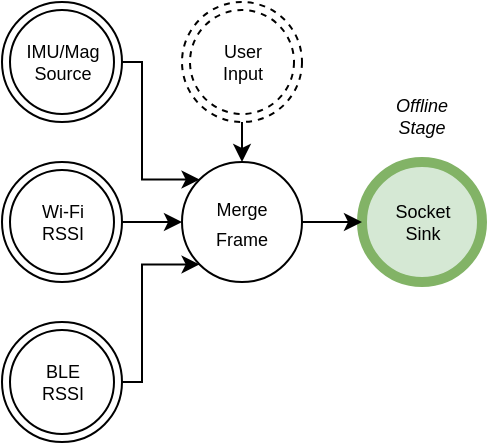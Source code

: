 <mxfile version="14.9.6" type="device" pages="12"><diagram id="YqKm7XNinUVnUf4fKmkh" name="offline-stage"><mxGraphModel dx="1086" dy="806" grid="1" gridSize="10" guides="1" tooltips="1" connect="1" arrows="1" fold="1" page="1" pageScale="1" pageWidth="827" pageHeight="1169" math="0" shadow="0"><root><mxCell id="0"/><mxCell id="1" parent="0"/><mxCell id="axFxKO1iMGM5_zncizBP-17" style="edgeStyle=orthogonalEdgeStyle;rounded=0;orthogonalLoop=1;jettySize=auto;html=1;entryX=0;entryY=0;entryDx=0;entryDy=0;endArrow=classic;endFill=1;fontSize=9;" parent="1" source="TT2qOs3CtGip3BAlyVrp-2" target="axFxKO1iMGM5_zncizBP-1" edge="1"><mxGeometry relative="1" as="geometry"><Array as="points"><mxPoint x="150" y="110"/><mxPoint x="150" y="169"/></Array></mxGeometry></mxCell><mxCell id="TT2qOs3CtGip3BAlyVrp-2" value="IMU/Mag&lt;br style=&quot;font-size: 9px&quot;&gt;Source" style="ellipse;shape=doubleEllipse;html=1;dashed=0;whitespace=wrap;aspect=fixed;fontSize=9;" parent="1" vertex="1"><mxGeometry x="80" y="80" width="60" height="60" as="geometry"/></mxCell><mxCell id="axFxKO1iMGM5_zncizBP-12" style="edgeStyle=orthogonalEdgeStyle;rounded=0;orthogonalLoop=1;jettySize=auto;html=1;entryX=0;entryY=0.5;entryDx=0;entryDy=0;endArrow=classic;endFill=1;fontSize=9;" parent="1" source="TT2qOs3CtGip3BAlyVrp-3" target="axFxKO1iMGM5_zncizBP-1" edge="1"><mxGeometry relative="1" as="geometry"/></mxCell><mxCell id="TT2qOs3CtGip3BAlyVrp-3" value="Wi-Fi&lt;br style=&quot;font-size: 9px&quot;&gt;RSSI" style="ellipse;shape=doubleEllipse;html=1;dashed=0;whitespace=wrap;aspect=fixed;fontSize=9;" parent="1" vertex="1"><mxGeometry x="80" y="160" width="60" height="60" as="geometry"/></mxCell><mxCell id="axFxKO1iMGM5_zncizBP-16" style="edgeStyle=orthogonalEdgeStyle;rounded=0;orthogonalLoop=1;jettySize=auto;html=1;entryX=0;entryY=1;entryDx=0;entryDy=0;endArrow=classic;endFill=1;fontSize=9;" parent="1" source="TT2qOs3CtGip3BAlyVrp-4" target="axFxKO1iMGM5_zncizBP-1" edge="1"><mxGeometry relative="1" as="geometry"><Array as="points"><mxPoint x="150" y="270"/><mxPoint x="150" y="211"/></Array></mxGeometry></mxCell><mxCell id="TT2qOs3CtGip3BAlyVrp-4" value="BLE&lt;br&gt;RSSI" style="ellipse;shape=doubleEllipse;html=1;dashed=0;whitespace=wrap;aspect=fixed;fontSize=9;" parent="1" vertex="1"><mxGeometry x="80" y="240" width="60" height="60" as="geometry"/></mxCell><mxCell id="axFxKO1iMGM5_zncizBP-18" style="edgeStyle=orthogonalEdgeStyle;rounded=0;orthogonalLoop=1;jettySize=auto;html=1;exitX=0.5;exitY=1;exitDx=0;exitDy=0;entryX=0.5;entryY=0;entryDx=0;entryDy=0;endArrow=classic;endFill=1;fontSize=9;" parent="1" source="TT2qOs3CtGip3BAlyVrp-5" target="axFxKO1iMGM5_zncizBP-1" edge="1"><mxGeometry relative="1" as="geometry"/></mxCell><mxCell id="TT2qOs3CtGip3BAlyVrp-5" value="User&lt;br style=&quot;font-size: 9px;&quot;&gt;Input" style="ellipse;shape=doubleEllipse;html=1;dashed=1;whitespace=wrap;aspect=fixed;fontSize=9;" parent="1" vertex="1"><mxGeometry x="170" y="80" width="60" height="60" as="geometry"/></mxCell><mxCell id="MpvNxBCEnd94a6b4RLbN-2" value="Socket&lt;br&gt;Sink" style="shape=ellipse;html=1;dashed=0;whitespace=wrap;aspect=fixed;strokeWidth=5;perimeter=ellipsePerimeter;fontSize=9;fillColor=#d5e8d4;strokeColor=#82b366;" parent="1" vertex="1"><mxGeometry x="260" y="160" width="60" height="60" as="geometry"/></mxCell><mxCell id="nub6bdYBnPIHb9AaRntm-1" value="&lt;i&gt;Offline&lt;br&gt;Stage&lt;br&gt;&lt;/i&gt;" style="text;html=1;strokeColor=none;fillColor=none;align=center;verticalAlign=middle;whiteSpace=wrap;rounded=0;fontSize=9;" parent="1" vertex="1"><mxGeometry x="270" y="127" width="40" height="20" as="geometry"/></mxCell><mxCell id="axFxKO1iMGM5_zncizBP-3" style="edgeStyle=orthogonalEdgeStyle;rounded=0;orthogonalLoop=1;jettySize=auto;html=1;entryX=0;entryY=0.5;entryDx=0;entryDy=0;endArrow=classic;endFill=1;fontSize=9;" parent="1" source="axFxKO1iMGM5_zncizBP-1" target="MpvNxBCEnd94a6b4RLbN-2" edge="1"><mxGeometry relative="1" as="geometry"/></mxCell><mxCell id="axFxKO1iMGM5_zncizBP-1" value="&lt;font style=&quot;font-size: 9px&quot;&gt;Merge&lt;br&gt;Frame&lt;/font&gt;" style="ellipse;whiteSpace=wrap;html=1;aspect=fixed;" parent="1" vertex="1"><mxGeometry x="170" y="160" width="60" height="60" as="geometry"/></mxCell></root></mxGraphModel></diagram><diagram id="ZmLXQUf7L0UVmZE88XQB" name="online-stage"><mxGraphModel dx="1086" dy="806" grid="1" gridSize="10" guides="1" tooltips="1" connect="1" arrows="1" fold="1" page="1" pageScale="1" pageWidth="827" pageHeight="1169" math="0" shadow="0"><root><mxCell id="LiMx3TqPRutXnKyhONZb-0"/><mxCell id="LiMx3TqPRutXnKyhONZb-1" parent="LiMx3TqPRutXnKyhONZb-0"/><mxCell id="v1ZtqlxIzb_nbSMt2a7t-1" value="" style="edgeStyle=orthogonalEdgeStyle;rounded=0;orthogonalLoop=1;jettySize=auto;html=1;fontSize=9;" parent="LiMx3TqPRutXnKyhONZb-1" source="XNofd6ufMdEJGzRVxZyM-2" target="v1ZtqlxIzb_nbSMt2a7t-0" edge="1"><mxGeometry relative="1" as="geometry"/></mxCell><mxCell id="XNofd6ufMdEJGzRVxZyM-2" value="IMU/Mag&lt;br style=&quot;font-size: 9px&quot;&gt;Source" style="ellipse;shape=doubleEllipse;html=1;dashed=0;whitespace=wrap;aspect=fixed;fontSize=9;" parent="LiMx3TqPRutXnKyhONZb-1" vertex="1"><mxGeometry x="50" y="160" width="60" height="60" as="geometry"/></mxCell><mxCell id="v1ZtqlxIzb_nbSMt2a7t-6" style="edgeStyle=orthogonalEdgeStyle;rounded=0;orthogonalLoop=1;jettySize=auto;html=1;entryX=0;entryY=0;entryDx=0;entryDy=0;fontSize=9;" parent="LiMx3TqPRutXnKyhONZb-1" source="XNofd6ufMdEJGzRVxZyM-4" target="v1ZtqlxIzb_nbSMt2a7t-3" edge="1"><mxGeometry relative="1" as="geometry"/></mxCell><mxCell id="XNofd6ufMdEJGzRVxZyM-4" value="WiFi&lt;br&gt;Source" style="ellipse;shape=doubleEllipse;html=1;dashed=0;whitespace=wrap;aspect=fixed;fontSize=9;" parent="LiMx3TqPRutXnKyhONZb-1" vertex="1"><mxGeometry x="50" y="230" width="60" height="60" as="geometry"/></mxCell><mxCell id="int3NN8iLHYRn4N_TX8j-1" style="edgeStyle=orthogonalEdgeStyle;rounded=0;orthogonalLoop=1;jettySize=auto;html=1;entryX=0;entryY=0.5;entryDx=0;entryDy=0;endArrow=classic;endFill=1;fontSize=9;" parent="LiMx3TqPRutXnKyhONZb-1" source="XNofd6ufMdEJGzRVxZyM-6" target="v1ZtqlxIzb_nbSMt2a7t-3" edge="1"><mxGeometry relative="1" as="geometry"/></mxCell><mxCell id="XNofd6ufMdEJGzRVxZyM-6" value="BLE&lt;br&gt;Source" style="ellipse;shape=doubleEllipse;html=1;dashed=0;whitespace=wrap;aspect=fixed;fontSize=9;" parent="LiMx3TqPRutXnKyhONZb-1" vertex="1"><mxGeometry x="50" y="300" width="60" height="60" as="geometry"/></mxCell><mxCell id="-fNqYdLVYaoKp5kj7fWX-0" value="Socket&lt;br&gt;Sink" style="shape=ellipse;html=1;dashed=0;whitespace=wrap;aspect=fixed;strokeWidth=5;perimeter=ellipsePerimeter;fontSize=9;fillColor=#d5e8d4;strokeColor=#82b366;" parent="LiMx3TqPRutXnKyhONZb-1" vertex="1"><mxGeometry x="250" y="300" width="60" height="60" as="geometry"/></mxCell><mxCell id="v1ZtqlxIzb_nbSMt2a7t-11" style="edgeStyle=orthogonalEdgeStyle;rounded=0;orthogonalLoop=1;jettySize=auto;html=1;entryX=0;entryY=0.5;entryDx=0;entryDy=0;fontSize=9;" parent="LiMx3TqPRutXnKyhONZb-1" source="2sH7jw9VhmyLqDOtRy92-1" target="v1ZtqlxIzb_nbSMt2a7t-10" edge="1"><mxGeometry relative="1" as="geometry"/></mxCell><mxCell id="2sH7jw9VhmyLqDOtRy92-1" value="Socket&lt;br&gt;Source" style="ellipse;shape=doubleEllipse;html=1;dashed=0;whitespace=wrap;aspect=fixed;fontSize=9;fillColor=#ffe6cc;strokeColor=#d79b00;" parent="LiMx3TqPRutXnKyhONZb-1" vertex="1"><mxGeometry x="50" y="70" width="60" height="60" as="geometry"/></mxCell><mxCell id="5TLG45Cd1TBfQzBvhIbd-6" style="edgeStyle=orthogonalEdgeStyle;rounded=0;orthogonalLoop=1;jettySize=auto;html=1;exitX=0.5;exitY=0;exitDx=0;exitDy=0;entryX=1;entryY=0.5;entryDx=0;entryDy=0;targetPerimeterSpacing=0;fontSize=8;" parent="LiMx3TqPRutXnKyhONZb-1" source="2sH7jw9VhmyLqDOtRy92-2" target="5TLG45Cd1TBfQzBvhIbd-5" edge="1"><mxGeometry relative="1" as="geometry"><Array as="points"><mxPoint x="280" y="45"/></Array></mxGeometry></mxCell><mxCell id="2sH7jw9VhmyLqDOtRy92-2" value="Display&lt;br&gt;Position" style="shape=ellipse;html=1;dashed=0;whitespace=wrap;aspect=fixed;strokeWidth=5;perimeter=ellipsePerimeter;fontSize=9;" parent="LiMx3TqPRutXnKyhONZb-1" vertex="1"><mxGeometry x="250" y="70" width="60" height="60" as="geometry"/></mxCell><mxCell id="v1ZtqlxIzb_nbSMt2a7t-12" style="edgeStyle=orthogonalEdgeStyle;rounded=0;orthogonalLoop=1;jettySize=auto;html=1;exitX=0.5;exitY=0;exitDx=0;exitDy=0;entryX=0.5;entryY=1;entryDx=0;entryDy=0;fontSize=9;" parent="LiMx3TqPRutXnKyhONZb-1" source="v1ZtqlxIzb_nbSMt2a7t-0" target="v1ZtqlxIzb_nbSMt2a7t-10" edge="1"><mxGeometry relative="1" as="geometry"/></mxCell><mxCell id="v1ZtqlxIzb_nbSMt2a7t-0" value="&lt;font style=&quot;font-size: 9px&quot;&gt;Pedometer&lt;br&gt;Processing&lt;br&gt;&lt;/font&gt;" style="ellipse;whiteSpace=wrap;html=1;aspect=fixed;" parent="LiMx3TqPRutXnKyhONZb-1" vertex="1"><mxGeometry x="150" y="160" width="60" height="60" as="geometry"/></mxCell><mxCell id="zJsdZjXdVxUFGQA087Ww-1" style="edgeStyle=orthogonalEdgeStyle;rounded=0;orthogonalLoop=1;jettySize=auto;html=1;entryX=0;entryY=0.5;entryDx=0;entryDy=0;endArrow=classic;endFill=1;fontSize=8;" parent="LiMx3TqPRutXnKyhONZb-1" source="v1ZtqlxIzb_nbSMt2a7t-3" target="-fNqYdLVYaoKp5kj7fWX-0" edge="1"><mxGeometry relative="1" as="geometry"/></mxCell><mxCell id="v1ZtqlxIzb_nbSMt2a7t-3" value="&lt;font style=&quot;font-size: 9px&quot;&gt;Merge&lt;br&gt;Frames&lt;br&gt;&lt;/font&gt;" style="ellipse;whiteSpace=wrap;html=1;aspect=fixed;" parent="LiMx3TqPRutXnKyhONZb-1" vertex="1"><mxGeometry x="150" y="300" width="60" height="60" as="geometry"/></mxCell><mxCell id="v1ZtqlxIzb_nbSMt2a7t-13" style="edgeStyle=orthogonalEdgeStyle;rounded=0;orthogonalLoop=1;jettySize=auto;html=1;entryX=0;entryY=0.5;entryDx=0;entryDy=0;fontSize=9;" parent="LiMx3TqPRutXnKyhONZb-1" source="v1ZtqlxIzb_nbSMt2a7t-10" target="2sH7jw9VhmyLqDOtRy92-2" edge="1"><mxGeometry relative="1" as="geometry"/></mxCell><mxCell id="v1ZtqlxIzb_nbSMt2a7t-10" value="&lt;font style=&quot;font-size: 9px&quot;&gt;Position&lt;br&gt;Fusion&lt;br&gt;&lt;/font&gt;" style="ellipse;whiteSpace=wrap;html=1;aspect=fixed;" parent="LiMx3TqPRutXnKyhONZb-1" vertex="1"><mxGeometry x="150" y="70" width="60" height="60" as="geometry"/></mxCell><mxCell id="eOqMvs1xAMXyxik-PEct-0" value="&lt;i&gt;Online Stage&lt;/i&gt;" style="text;html=1;strokeColor=none;fillColor=none;align=center;verticalAlign=middle;whiteSpace=wrap;rounded=0;fontSize=9;" parent="LiMx3TqPRutXnKyhONZb-1" vertex="1"><mxGeometry x="260" y="270" width="40" height="20" as="geometry"/></mxCell><mxCell id="ckHKRZKYJz5z3krBPBrO-0" value="&lt;i&gt;Feedback&lt;br&gt;&lt;/i&gt;" style="text;html=1;strokeColor=none;fillColor=none;align=center;verticalAlign=middle;whiteSpace=wrap;rounded=0;fontSize=9;" parent="LiMx3TqPRutXnKyhONZb-1" vertex="1"><mxGeometry x="60" y="130" width="40" height="20" as="geometry"/></mxCell><mxCell id="5TLG45Cd1TBfQzBvhIbd-7" style="edgeStyle=orthogonalEdgeStyle;rounded=0;orthogonalLoop=1;jettySize=auto;html=1;exitX=0;exitY=0.5;exitDx=0;exitDy=0;entryX=0.5;entryY=0;entryDx=0;entryDy=0;targetPerimeterSpacing=0;fontSize=8;" parent="LiMx3TqPRutXnKyhONZb-1" source="5TLG45Cd1TBfQzBvhIbd-5" target="v1ZtqlxIzb_nbSMt2a7t-10" edge="1"><mxGeometry relative="1" as="geometry"/></mxCell><mxCell id="5TLG45Cd1TBfQzBvhIbd-5" value="&lt;font style=&quot;font-size: 8px&quot;&gt;Velocity&lt;br&gt;Processing&lt;br style=&quot;font-size: 8px&quot;&gt;&lt;/font&gt;" style="ellipse;whiteSpace=wrap;html=1;aspect=fixed;fontSize=8;" parent="LiMx3TqPRutXnKyhONZb-1" vertex="1"><mxGeometry x="200" y="20" width="50" height="50" as="geometry"/></mxCell></root></mxGraphModel></diagram><diagram id="WPfQvo8qyipFoaA2oWKk" name="server"><mxGraphModel dx="1086" dy="806" grid="1" gridSize="10" guides="1" tooltips="1" connect="1" arrows="1" fold="1" page="1" pageScale="1" pageWidth="827" pageHeight="1169" math="0" shadow="0"><root><mxCell id="4iaWVYTZhjoBN4_JG11b-0"/><mxCell id="4iaWVYTZhjoBN4_JG11b-1" parent="4iaWVYTZhjoBN4_JG11b-0"/><mxCell id="BhZ247y2YvJH3TobxEM8-14" value="Sink" style="shape=ellipse;html=1;dashed=0;whitespace=wrap;aspect=fixed;strokeWidth=5;perimeter=ellipsePerimeter;fontSize=9;" parent="4iaWVYTZhjoBN4_JG11b-1" vertex="1"><mxGeometry x="290" y="70" width="60" height="60" as="geometry"/></mxCell><mxCell id="BhZ247y2YvJH3TobxEM8-16" style="edgeStyle=orthogonalEdgeStyle;rounded=0;orthogonalLoop=1;jettySize=auto;html=1;exitX=1;exitY=0.5;exitDx=0;exitDy=0;entryX=0;entryY=0.5;entryDx=0;entryDy=0;fontSize=9;" parent="4iaWVYTZhjoBN4_JG11b-1" source="BhZ247y2YvJH3TobxEM8-17" target="BhZ247y2YvJH3TobxEM8-14" edge="1"><mxGeometry relative="1" as="geometry"/></mxCell><mxCell id="BhZ247y2YvJH3TobxEM8-17" value="&lt;font style=&quot;font-size: 9px;&quot;&gt;Fingerprint&lt;br style=&quot;font-size: 9px;&quot;&gt;Storage&lt;br style=&quot;font-size: 9px;&quot;&gt;&lt;/font&gt;" style="ellipse;whiteSpace=wrap;html=1;aspect=fixed;fontSize=9;" parent="4iaWVYTZhjoBN4_JG11b-1" vertex="1"><mxGeometry x="200" y="70" width="60" height="60" as="geometry"/></mxCell><mxCell id="BhZ247y2YvJH3TobxEM8-22" value="Fingerprint&lt;br style=&quot;font-size: 9px;&quot;&gt;Service" style="shape=cylinder3;whiteSpace=wrap;html=1;boundedLbl=1;backgroundOutline=1;size=6.4;fontSize=9;strokeColor=#6c8ebf;fontStyle=1;fillColor=#DAE8FC;gradientColor=#8CDDFF;" parent="4iaWVYTZhjoBN4_JG11b-1" vertex="1"><mxGeometry x="200" y="140" width="60" height="40" as="geometry"/></mxCell><mxCell id="t1Nq45WLxFLP_V9WKC8n-4" style="edgeStyle=orthogonalEdgeStyle;rounded=0;orthogonalLoop=1;jettySize=auto;html=1;entryX=0;entryY=0.5;entryDx=0;entryDy=0;fontSize=7;" parent="4iaWVYTZhjoBN4_JG11b-1" source="BhZ247y2YvJH3TobxEM8-24" target="t1Nq45WLxFLP_V9WKC8n-1" edge="1"><mxGeometry relative="1" as="geometry"/></mxCell><mxCell id="BhZ247y2YvJH3TobxEM8-24" value="&lt;font style=&quot;font-size: 9px;&quot;&gt;WLAN Fingerprint&lt;br style=&quot;font-size: 9px;&quot;&gt;Processing&lt;br style=&quot;font-size: 9px;&quot;&gt;&lt;/font&gt;" style="ellipse;whiteSpace=wrap;html=1;aspect=fixed;dashed=1;fontSize=9;" parent="4iaWVYTZhjoBN4_JG11b-1" vertex="1"><mxGeometry x="200" y="260" width="60" height="60" as="geometry"/></mxCell><mxCell id="BhZ247y2YvJH3TobxEM8-25" value="Socket&lt;br style=&quot;font-size: 9px;&quot;&gt;Sink" style="shape=ellipse;html=1;dashed=0;whitespace=wrap;aspect=fixed;strokeWidth=5;perimeter=ellipsePerimeter;fontSize=9;fillColor=#ffe6cc;strokeColor=#d79b00;" parent="4iaWVYTZhjoBN4_JG11b-1" vertex="1"><mxGeometry x="413.5" y="260" width="60" height="60" as="geometry"/></mxCell><mxCell id="BhZ247y2YvJH3TobxEM8-37" style="edgeStyle=orthogonalEdgeStyle;rounded=0;orthogonalLoop=1;jettySize=auto;html=1;entryX=0;entryY=0.5;entryDx=0;entryDy=0;endArrow=classic;endFill=1;fontSize=9;" parent="4iaWVYTZhjoBN4_JG11b-1" source="BhZ247y2YvJH3TobxEM8-28" target="BhZ247y2YvJH3TobxEM8-24" edge="1"><mxGeometry relative="1" as="geometry"/></mxCell><mxCell id="BhZ247y2YvJH3TobxEM8-46" style="edgeStyle=orthogonalEdgeStyle;rounded=0;orthogonalLoop=1;jettySize=auto;html=1;exitX=1;exitY=1;exitDx=0;exitDy=0;entryX=0;entryY=0.5;entryDx=0;entryDy=0;endArrow=classic;endFill=1;fontSize=9;" parent="4iaWVYTZhjoBN4_JG11b-1" source="BhZ247y2YvJH3TobxEM8-28" target="BhZ247y2YvJH3TobxEM8-33" edge="1"><mxGeometry relative="1" as="geometry"><Array as="points"><mxPoint x="171" y="360"/></Array></mxGeometry></mxCell><mxCell id="BhZ247y2YvJH3TobxEM8-47" style="edgeStyle=orthogonalEdgeStyle;rounded=0;orthogonalLoop=1;jettySize=auto;html=1;exitX=1;exitY=0;exitDx=0;exitDy=0;entryX=0;entryY=0.5;entryDx=0;entryDy=0;endArrow=classic;endFill=1;fontSize=9;" parent="4iaWVYTZhjoBN4_JG11b-1" source="BhZ247y2YvJH3TobxEM8-28" target="BhZ247y2YvJH3TobxEM8-36" edge="1"><mxGeometry relative="1" as="geometry"><Array as="points"><mxPoint x="171" y="220"/></Array></mxGeometry></mxCell><mxCell id="BhZ247y2YvJH3TobxEM8-28" value="Socket&lt;br style=&quot;font-size: 9px;&quot;&gt;Source" style="ellipse;shape=doubleEllipse;html=1;dashed=0;whitespace=wrap;aspect=fixed;fontSize=9;fillColor=#d5e8d4;strokeColor=#82b366;" parent="4iaWVYTZhjoBN4_JG11b-1" vertex="1"><mxGeometry x="120" y="260" width="60" height="60" as="geometry"/></mxCell><mxCell id="t1Nq45WLxFLP_V9WKC8n-5" style="edgeStyle=orthogonalEdgeStyle;rounded=0;orthogonalLoop=1;jettySize=auto;html=1;entryX=0;entryY=0.5;entryDx=0;entryDy=0;fontSize=7;" parent="4iaWVYTZhjoBN4_JG11b-1" source="BhZ247y2YvJH3TobxEM8-33" target="t1Nq45WLxFLP_V9WKC8n-0" edge="1"><mxGeometry relative="1" as="geometry"/></mxCell><mxCell id="BhZ247y2YvJH3TobxEM8-33" value="&lt;font style=&quot;font-size: 9px&quot;&gt;BLE&lt;br style=&quot;font-size: 9px&quot;&gt;Multilateration&lt;br style=&quot;font-size: 9px&quot;&gt;Processing&lt;br style=&quot;font-size: 9px&quot;&gt;&lt;/font&gt;" style="ellipse;whiteSpace=wrap;html=1;aspect=fixed;fontSize=9;" parent="4iaWVYTZhjoBN4_JG11b-1" vertex="1"><mxGeometry x="200" y="330" width="60" height="60" as="geometry"/></mxCell><mxCell id="il7OlvzqWf_3-j-GCqOK-1" style="edgeStyle=orthogonalEdgeStyle;rounded=0;orthogonalLoop=1;jettySize=auto;html=1;exitX=1;exitY=0.5;exitDx=0;exitDy=0;entryX=0;entryY=0.5;entryDx=0;entryDy=0;targetPerimeterSpacing=0;fontSize=7;" parent="4iaWVYTZhjoBN4_JG11b-1" source="BhZ247y2YvJH3TobxEM8-35" target="BhZ247y2YvJH3TobxEM8-25" edge="1"><mxGeometry relative="1" as="geometry"/></mxCell><mxCell id="BhZ247y2YvJH3TobxEM8-35" value="&lt;font style=&quot;font-size: 9px&quot;&gt;Position&lt;br style=&quot;font-size: 9px&quot;&gt;Fusion&lt;br style=&quot;font-size: 9px&quot;&gt;&lt;/font&gt;" style="ellipse;whiteSpace=wrap;html=1;aspect=fixed;fontSize=9;" parent="4iaWVYTZhjoBN4_JG11b-1" vertex="1"><mxGeometry x="337" y="260" width="60" height="60" as="geometry"/></mxCell><mxCell id="t1Nq45WLxFLP_V9WKC8n-3" style="edgeStyle=orthogonalEdgeStyle;rounded=0;orthogonalLoop=1;jettySize=auto;html=1;entryX=0;entryY=0.5;entryDx=0;entryDy=0;fontSize=7;" parent="4iaWVYTZhjoBN4_JG11b-1" source="BhZ247y2YvJH3TobxEM8-36" target="t1Nq45WLxFLP_V9WKC8n-2" edge="1"><mxGeometry relative="1" as="geometry"/></mxCell><mxCell id="BhZ247y2YvJH3TobxEM8-36" value="&lt;font style=&quot;font-size: 9px&quot;&gt;BLE&lt;br&gt;Fingerprint&lt;br&gt;Processing&lt;br style=&quot;font-size: 9px&quot;&gt;&lt;/font&gt;" style="ellipse;whiteSpace=wrap;html=1;aspect=fixed;dashed=1;fontSize=9;" parent="4iaWVYTZhjoBN4_JG11b-1" vertex="1"><mxGeometry x="200" y="190" width="60" height="60" as="geometry"/></mxCell><mxCell id="BhZ247y2YvJH3TobxEM8-45" style="edgeStyle=orthogonalEdgeStyle;rounded=0;orthogonalLoop=1;jettySize=auto;html=1;entryX=0;entryY=0.5;entryDx=0;entryDy=0;endArrow=classic;endFill=1;fontSize=9;" parent="4iaWVYTZhjoBN4_JG11b-1" source="BhZ247y2YvJH3TobxEM8-44" target="BhZ247y2YvJH3TobxEM8-17" edge="1"><mxGeometry relative="1" as="geometry"/></mxCell><mxCell id="BhZ247y2YvJH3TobxEM8-44" value="Socket&lt;br style=&quot;font-size: 9px;&quot;&gt;Source" style="ellipse;shape=doubleEllipse;html=1;dashed=0;whitespace=wrap;aspect=fixed;fontSize=9;fillColor=#d5e8d4;strokeColor=#82b366;" parent="4iaWVYTZhjoBN4_JG11b-1" vertex="1"><mxGeometry x="120" y="70" width="60" height="60" as="geometry"/></mxCell><mxCell id="5XEGz-Oo1aFTXmG4udas-0" value="Stores and preprocesses fingerprints" style="text;html=1;strokeColor=none;fillColor=none;align=center;verticalAlign=middle;whiteSpace=wrap;rounded=0;fontSize=9;fontStyle=2" parent="4iaWVYTZhjoBN4_JG11b-1" vertex="1"><mxGeometry x="270" y="150" width="150" height="20" as="geometry"/></mxCell><mxCell id="wH1_AKI3gCPVII2Ff08T-0" value="&lt;i&gt;Online Stage&lt;/i&gt;" style="text;html=1;strokeColor=none;fillColor=none;align=center;verticalAlign=middle;whiteSpace=wrap;rounded=0;fontSize=9;" parent="4iaWVYTZhjoBN4_JG11b-1" vertex="1"><mxGeometry x="130" y="230" width="40" height="20" as="geometry"/></mxCell><mxCell id="wH1_AKI3gCPVII2Ff08T-1" value="&lt;i&gt;Offline&lt;br&gt;Stage&lt;br&gt;&lt;/i&gt;" style="text;html=1;strokeColor=none;fillColor=none;align=center;verticalAlign=middle;whiteSpace=wrap;rounded=0;fontSize=9;" parent="4iaWVYTZhjoBN4_JG11b-1" vertex="1"><mxGeometry x="130" y="140" width="40" height="20" as="geometry"/></mxCell><mxCell id="wH1_AKI3gCPVII2Ff08T-3" value="&lt;i&gt;Feedback&lt;br&gt;&lt;/i&gt;" style="text;html=1;strokeColor=none;fillColor=none;align=center;verticalAlign=middle;whiteSpace=wrap;rounded=0;fontSize=9;" parent="4iaWVYTZhjoBN4_JG11b-1" vertex="1"><mxGeometry x="423.5" y="230" width="40" height="20" as="geometry"/></mxCell><mxCell id="t1Nq45WLxFLP_V9WKC8n-8" style="edgeStyle=orthogonalEdgeStyle;rounded=0;orthogonalLoop=1;jettySize=auto;html=1;entryX=0;entryY=1;entryDx=0;entryDy=0;fontSize=7;" parent="4iaWVYTZhjoBN4_JG11b-1" source="t1Nq45WLxFLP_V9WKC8n-0" target="BhZ247y2YvJH3TobxEM8-35" edge="1"><mxGeometry relative="1" as="geometry"/></mxCell><mxCell id="t1Nq45WLxFLP_V9WKC8n-0" value="&lt;font style=&quot;font-size: 7px;&quot;&gt;Accuracy&lt;br style=&quot;font-size: 7px;&quot;&gt;Modifier&lt;br style=&quot;font-size: 7px;&quot;&gt;&lt;/font&gt;" style="ellipse;whiteSpace=wrap;html=1;aspect=fixed;fontSize=7;" parent="4iaWVYTZhjoBN4_JG11b-1" vertex="1"><mxGeometry x="280" y="340" width="40" height="40" as="geometry"/></mxCell><mxCell id="t1Nq45WLxFLP_V9WKC8n-6" style="edgeStyle=orthogonalEdgeStyle;rounded=0;orthogonalLoop=1;jettySize=auto;html=1;exitX=1;exitY=0.5;exitDx=0;exitDy=0;entryX=0;entryY=0.5;entryDx=0;entryDy=0;fontSize=7;" parent="4iaWVYTZhjoBN4_JG11b-1" source="t1Nq45WLxFLP_V9WKC8n-1" target="BhZ247y2YvJH3TobxEM8-35" edge="1"><mxGeometry relative="1" as="geometry"/></mxCell><mxCell id="t1Nq45WLxFLP_V9WKC8n-1" value="&lt;font style=&quot;font-size: 7px;&quot;&gt;Accuracy&lt;br style=&quot;font-size: 7px;&quot;&gt;Modifier&lt;br style=&quot;font-size: 7px;&quot;&gt;&lt;/font&gt;" style="ellipse;whiteSpace=wrap;html=1;aspect=fixed;fontSize=7;" parent="4iaWVYTZhjoBN4_JG11b-1" vertex="1"><mxGeometry x="280" y="270" width="40" height="40" as="geometry"/></mxCell><mxCell id="t1Nq45WLxFLP_V9WKC8n-7" style="edgeStyle=orthogonalEdgeStyle;rounded=0;orthogonalLoop=1;jettySize=auto;html=1;exitX=1;exitY=0.5;exitDx=0;exitDy=0;entryX=0;entryY=0;entryDx=0;entryDy=0;fontSize=7;" parent="4iaWVYTZhjoBN4_JG11b-1" source="t1Nq45WLxFLP_V9WKC8n-2" target="BhZ247y2YvJH3TobxEM8-35" edge="1"><mxGeometry relative="1" as="geometry"/></mxCell><mxCell id="t1Nq45WLxFLP_V9WKC8n-2" value="&lt;font style=&quot;font-size: 7px;&quot;&gt;Accuracy&lt;br style=&quot;font-size: 7px;&quot;&gt;Modifier&lt;br style=&quot;font-size: 7px;&quot;&gt;&lt;/font&gt;" style="ellipse;whiteSpace=wrap;html=1;aspect=fixed;fontSize=7;" parent="4iaWVYTZhjoBN4_JG11b-1" vertex="1"><mxGeometry x="280" y="200" width="40" height="40" as="geometry"/></mxCell></root></mxGraphModel></diagram><diagram id="uAwC8L2K7He-TCx_N9RB" name="architecture"><mxGraphModel dx="1086" dy="806" grid="1" gridSize="10" guides="1" tooltips="1" connect="1" arrows="1" fold="1" page="1" pageScale="1" pageWidth="827" pageHeight="1169" math="0" shadow="0"><root><mxCell id="OGK31T3Rj6l73bDGOSD3-0"/><mxCell id="OGK31T3Rj6l73bDGOSD3-1" parent="OGK31T3Rj6l73bDGOSD3-0"/></root></mxGraphModel></diagram><diagram id="hYITWuIy92C-zEou5lLv" name="webxr-example"><mxGraphModel dx="1086" dy="806" grid="1" gridSize="10" guides="1" tooltips="1" connect="1" arrows="1" fold="1" page="1" pageScale="1" pageWidth="827" pageHeight="1169" math="0" shadow="0"><root><mxCell id="a1vWuOsg10mfRD3fcixz-0"/><mxCell id="a1vWuOsg10mfRD3fcixz-1" parent="a1vWuOsg10mfRD3fcixz-0"/><mxCell id="DidTc3MzDEBKSxSqLjid-2" style="edgeStyle=orthogonalEdgeStyle;rounded=0;orthogonalLoop=1;jettySize=auto;html=1;exitX=0.875;exitY=0.5;exitDx=0;exitDy=0;exitPerimeter=0;entryX=0;entryY=0.5;entryDx=0;entryDy=0;" parent="a1vWuOsg10mfRD3fcixz-1" source="DidTc3MzDEBKSxSqLjid-1" edge="1"><mxGeometry relative="1" as="geometry"><mxPoint x="180" y="180" as="targetPoint"/></mxGeometry></mxCell><mxCell id="DidTc3MzDEBKSxSqLjid-1" value="WebXR&lt;br&gt;Positioning" style="ellipse;shape=cloud;whiteSpace=wrap;html=1;fontStyle=2" parent="a1vWuOsg10mfRD3fcixz-1" vertex="1"><mxGeometry x="40" y="140" width="120" height="80" as="geometry"/></mxCell><mxCell id="NFod4Y23OTUWCjyzNViM-1" style="edgeStyle=orthogonalEdgeStyle;rounded=0;orthogonalLoop=1;jettySize=auto;html=1;entryX=0;entryY=0.5;entryDx=0;entryDy=0;" parent="a1vWuOsg10mfRD3fcixz-1" source="W2CTHPHziRVLp830OC6i-0" target="NFod4Y23OTUWCjyzNViM-0" edge="1"><mxGeometry relative="1" as="geometry"/></mxCell><mxCell id="W2CTHPHziRVLp830OC6i-0" value="WebXR&lt;br&gt;Image&lt;br&gt;Frame" style="ellipse;shape=doubleEllipse;html=1;dashed=0;whitespace=wrap;aspect=fixed;fontSize=9;fillColor=#ffe6cc;strokeColor=#d79b00;" parent="a1vWuOsg10mfRD3fcixz-1" vertex="1"><mxGeometry x="280" y="150" width="60" height="60" as="geometry"/></mxCell><mxCell id="NFod4Y23OTUWCjyzNViM-4" style="edgeStyle=orthogonalEdgeStyle;rounded=0;orthogonalLoop=1;jettySize=auto;html=1;exitX=0.5;exitY=1;exitDx=0;exitDy=0;entryX=0.5;entryY=0;entryDx=0;entryDy=0;" parent="a1vWuOsg10mfRD3fcixz-1" source="NFod4Y23OTUWCjyzNViM-0" target="NFod4Y23OTUWCjyzNViM-3" edge="1"><mxGeometry relative="1" as="geometry"/></mxCell><mxCell id="NFod4Y23OTUWCjyzNViM-0" value="&lt;font style=&quot;font-size: 9px&quot;&gt;Aruco&lt;br&gt;Processing&lt;br&gt;&lt;/font&gt;" style="ellipse;whiteSpace=wrap;html=1;aspect=fixed;" parent="a1vWuOsg10mfRD3fcixz-1" vertex="1"><mxGeometry x="370" y="150" width="60" height="60" as="geometry"/></mxCell><mxCell id="NFod4Y23OTUWCjyzNViM-5" style="edgeStyle=orthogonalEdgeStyle;rounded=0;orthogonalLoop=1;jettySize=auto;html=1;entryX=1;entryY=0.5;entryDx=0;entryDy=0;" parent="a1vWuOsg10mfRD3fcixz-1" source="NFod4Y23OTUWCjyzNViM-3" target="NFod4Y23OTUWCjyzNViM-6" edge="1"><mxGeometry relative="1" as="geometry"><mxPoint x="350" y="270" as="targetPoint"/></mxGeometry></mxCell><mxCell id="NFod4Y23OTUWCjyzNViM-3" value="&lt;font style=&quot;font-size: 9px&quot;&gt;Camera&lt;br&gt;Estimation&lt;br&gt;&lt;/font&gt;" style="ellipse;whiteSpace=wrap;html=1;aspect=fixed;" parent="a1vWuOsg10mfRD3fcixz-1" vertex="1"><mxGeometry x="370" y="240" width="60" height="60" as="geometry"/></mxCell><mxCell id="NFod4Y23OTUWCjyzNViM-8" value="Send the current camera frame" style="text;html=1;strokeColor=none;fillColor=none;align=center;verticalAlign=middle;whiteSpace=wrap;rounded=0;fontStyle=2;fontSize=9;" parent="a1vWuOsg10mfRD3fcixz-1" vertex="1"><mxGeometry x="170" y="110" width="80" height="30" as="geometry"/></mxCell><mxCell id="NFod4Y23OTUWCjyzNViM-9" value="Detect markers" style="text;html=1;strokeColor=none;fillColor=none;align=center;verticalAlign=middle;whiteSpace=wrap;rounded=0;fontStyle=2;fontSize=9;" parent="a1vWuOsg10mfRD3fcixz-1" vertex="1"><mxGeometry x="360" y="110" width="80" height="30" as="geometry"/></mxCell><mxCell id="NFod4Y23OTUWCjyzNViM-10" value="" style="endArrow=none;dashed=1;html=1;dashPattern=1 3;strokeWidth=2;fontSize=9;entryX=0;entryY=0.5;entryDx=0;entryDy=0;" parent="a1vWuOsg10mfRD3fcixz-1" target="W2CTHPHziRVLp830OC6i-0" edge="1"><mxGeometry width="50" height="50" relative="1" as="geometry"><mxPoint x="240" y="180" as="sourcePoint"/><mxPoint x="330" y="110" as="targetPoint"/></mxGeometry></mxCell><mxCell id="NFod4Y23OTUWCjyzNViM-11" value="" style="endArrow=none;dashed=1;html=1;dashPattern=1 3;strokeWidth=2;fontSize=9;entryX=0;entryY=0.5;entryDx=0;entryDy=0;exitX=1;exitY=0.5;exitDx=0;exitDy=0;" parent="a1vWuOsg10mfRD3fcixz-1" source="NFod4Y23OTUWCjyzNViM-7" target="NFod4Y23OTUWCjyzNViM-6" edge="1"><mxGeometry width="50" height="50" relative="1" as="geometry"><mxPoint x="220" y="360" as="sourcePoint"/><mxPoint x="270" y="310" as="targetPoint"/></mxGeometry></mxCell><mxCell id="MIzpYmQqGVy1VLYCS0dU-0" value="WebXR&lt;br&gt;Image&lt;br&gt;Frame" style="shape=ellipse;html=1;dashed=0;whitespace=wrap;aspect=fixed;strokeWidth=5;perimeter=ellipsePerimeter;fontSize=9;fillColor=#ffe6cc;strokeColor=#d79b00;" parent="a1vWuOsg10mfRD3fcixz-1" vertex="1"><mxGeometry x="180" y="150" width="60" height="60" as="geometry"/></mxCell><mxCell id="NFod4Y23OTUWCjyzNViM-6" value="Feedback&lt;br&gt;Sink" style="shape=ellipse;html=1;dashed=0;whitespace=wrap;aspect=fixed;strokeWidth=5;perimeter=ellipsePerimeter;fontSize=9;fillColor=#d5e8d4;strokeColor=#82b366;" parent="a1vWuOsg10mfRD3fcixz-1" vertex="1"><mxGeometry x="280" y="240" width="60" height="60" as="geometry"/></mxCell><mxCell id="NFod4Y23OTUWCjyzNViM-15" style="edgeStyle=orthogonalEdgeStyle;rounded=0;orthogonalLoop=1;jettySize=auto;html=1;exitX=0;exitY=0;exitDx=0;exitDy=0;entryX=0.55;entryY=0.95;entryDx=0;entryDy=0;entryPerimeter=0;fontSize=9;curved=1;dashed=1;" parent="a1vWuOsg10mfRD3fcixz-1" source="NFod4Y23OTUWCjyzNViM-7" target="DidTc3MzDEBKSxSqLjid-1" edge="1"><mxGeometry relative="1" as="geometry"/></mxCell><mxCell id="NFod4Y23OTUWCjyzNViM-7" value="Feedback&lt;br&gt;Source" style="ellipse;shape=doubleEllipse;html=1;dashed=0;whitespace=wrap;aspect=fixed;fontSize=9;fillColor=#d5e8d4;strokeColor=#82b366;" parent="a1vWuOsg10mfRD3fcixz-1" vertex="1"><mxGeometry x="180" y="240" width="60" height="60" as="geometry"/></mxCell><mxCell id="NFod4Y23OTUWCjyzNViM-12" value="Estimate camera&lt;br&gt;position in global space.&lt;br&gt;Using the known position of each marker" style="text;html=1;strokeColor=none;fillColor=none;align=center;verticalAlign=middle;whiteSpace=wrap;rounded=0;fontStyle=2;fontSize=9;" parent="a1vWuOsg10mfRD3fcixz-1" vertex="1"><mxGeometry x="440" y="240" width="110" height="60" as="geometry"/></mxCell><mxCell id="NFod4Y23OTUWCjyzNViM-13" value="Marker&lt;br&gt;positions" style="shape=cylinder3;whiteSpace=wrap;html=1;boundedLbl=1;backgroundOutline=1;size=6.0;fontSize=9;" parent="a1vWuOsg10mfRD3fcixz-1" vertex="1"><mxGeometry x="465" y="155" width="60" height="50" as="geometry"/></mxCell><mxCell id="NFod4Y23OTUWCjyzNViM-14" value="Transform space&lt;br&gt;using known camera position" style="text;html=1;strokeColor=none;fillColor=none;align=center;verticalAlign=middle;whiteSpace=wrap;rounded=0;fontStyle=2;fontSize=9;" parent="a1vWuOsg10mfRD3fcixz-1" vertex="1"><mxGeometry x="40" y="255" width="120" height="30" as="geometry"/></mxCell><mxCell id="NFod4Y23OTUWCjyzNViM-17" value="" style="strokeWidth=2;html=1;shape=mxgraph.flowchart.annotation_2;align=left;labelPosition=right;pointerEvents=1;fontSize=9;rotation=90;" parent="a1vWuOsg10mfRD3fcixz-1" vertex="1"><mxGeometry x="130" y="-10" width="30" height="210" as="geometry"/></mxCell><mxCell id="NFod4Y23OTUWCjyzNViM-18" value="" style="strokeWidth=2;html=1;shape=mxgraph.flowchart.annotation_2;align=left;labelPosition=right;pointerEvents=1;fontSize=9;rotation=90;" parent="a1vWuOsg10mfRD3fcixz-1" vertex="1"><mxGeometry x="395" y="-35" width="30" height="260" as="geometry"/></mxCell><mxCell id="NFod4Y23OTUWCjyzNViM-19" value="Main Thread" style="text;html=1;strokeColor=none;fillColor=none;align=center;verticalAlign=middle;whiteSpace=wrap;rounded=0;fontStyle=1;fontSize=10;" parent="a1vWuOsg10mfRD3fcixz-1" vertex="1"><mxGeometry x="105" y="50" width="80" height="30" as="geometry"/></mxCell><mxCell id="NFod4Y23OTUWCjyzNViM-20" value="Web Worker" style="text;html=1;strokeColor=none;fillColor=none;align=center;verticalAlign=middle;whiteSpace=wrap;rounded=0;fontStyle=1;fontSize=10;" parent="a1vWuOsg10mfRD3fcixz-1" vertex="1"><mxGeometry x="370" y="50" width="80" height="30" as="geometry"/></mxCell></root></mxGraphModel></diagram><diagram id="bJSaAMmtjb72xQz7NzxN" name="Page-6"><mxGraphModel dx="1086" dy="806" grid="1" gridSize="10" guides="1" tooltips="1" connect="1" arrows="1" fold="1" page="1" pageScale="1" pageWidth="827" pageHeight="1169" math="0" shadow="0"><root><mxCell id="lo6AhxAjCyjeA792i3R3-0"/><mxCell id="lo6AhxAjCyjeA792i3R3-1" parent="lo6AhxAjCyjeA792i3R3-0"/></root></mxGraphModel></diagram><diagram id="pV2Ouduyj-fQbGn-6p2x" name="model"><mxGraphModel dx="749" dy="556" grid="1" gridSize="10" guides="1" tooltips="1" connect="1" arrows="1" fold="1" page="1" pageScale="1" pageWidth="827" pageHeight="1169" background="#DE190B" math="0" shadow="0"><root><mxCell id="g-QRFPyp_9c9Yk08Nfgq-0"/><mxCell id="g-QRFPyp_9c9Yk08Nfgq-1" parent="g-QRFPyp_9c9Yk08Nfgq-0"/><mxCell id="6oLlFWDGdOrAivjB8Vt4-14" value="" style="rounded=1;whiteSpace=wrap;html=1;fontSize=8;dashed=1;fillColor=none;dashPattern=1 2;strokeColor=#FFFFFF;fontColor=#ffffff;strokeWidth=2;" parent="g-QRFPyp_9c9Yk08Nfgq-1" vertex="1"><mxGeometry x="60" y="180" width="640" height="120" as="geometry"/></mxCell><mxCell id="6oLlFWDGdOrAivjB8Vt4-23" value="" style="rounded=1;whiteSpace=wrap;html=1;fontSize=8;dashed=1;fillColor=none;dashPattern=1 2;strokeColor=#FFFFFF;fontColor=#ffffff;strokeWidth=2;" parent="g-QRFPyp_9c9Yk08Nfgq-1" vertex="1"><mxGeometry x="280" y="30" width="420" height="140" as="geometry"/></mxCell><mxCell id="6oLlFWDGdOrAivjB8Vt4-22" value="" style="rounded=1;whiteSpace=wrap;html=1;fontSize=8;dashed=1;fillColor=none;dashPattern=1 2;strokeColor=#FFFFFF;fontColor=#ffffff;strokeWidth=2;" parent="g-QRFPyp_9c9Yk08Nfgq-1" vertex="1"><mxGeometry x="60" y="30" width="208.75" height="140" as="geometry"/></mxCell><mxCell id="g-QRFPyp_9c9Yk08Nfgq-8" value="Socket&lt;br style=&quot;font-size: 8px;&quot;&gt;Sink" style="shape=ellipse;html=1;dashed=0;whitespace=wrap;aspect=fixed;strokeWidth=5;perimeter=ellipsePerimeter;fontSize=8;fillColor=#ffe6cc;strokeColor=#d79b00;" parent="g-QRFPyp_9c9Yk08Nfgq-1" vertex="1"><mxGeometry x="645" y="214.38" width="45" height="45" as="geometry"/></mxCell><mxCell id="lBUCnGcwpFd1dWGQlqU1-44" style="edgeStyle=orthogonalEdgeStyle;rounded=0;orthogonalLoop=1;jettySize=auto;html=1;exitX=0;exitY=0.5;exitDx=0;exitDy=0;entryX=1;entryY=0.5;entryDx=0;entryDy=0;startArrow=none;startFill=0;endArrow=classic;endFill=1;fontSize=8;strokeColor=#FFFFFF;fontColor=#ffffff;" parent="g-QRFPyp_9c9Yk08Nfgq-1" source="g-QRFPyp_9c9Yk08Nfgq-12" target="6VZKuSjcqSrwmtwbeHk5-0" edge="1"><mxGeometry relative="1" as="geometry"/></mxCell><mxCell id="g-QRFPyp_9c9Yk08Nfgq-12" value="Socket&lt;br style=&quot;font-size: 8px;&quot;&gt;Source" style="ellipse;shape=doubleEllipse;html=1;dashed=0;whitespace=wrap;aspect=fixed;fontSize=8;fillColor=#d5e8d4;strokeColor=#82b366;" parent="g-QRFPyp_9c9Yk08Nfgq-1" vertex="1"><mxGeometry x="213.75" y="211.25" width="45" height="45" as="geometry"/></mxCell><mxCell id="6oLlFWDGdOrAivjB8Vt4-59" style="edgeStyle=orthogonalEdgeStyle;rounded=0;orthogonalLoop=1;jettySize=auto;html=1;entryX=0;entryY=0.5;entryDx=0;entryDy=0;strokeWidth=1;fontFamily=Helvetica;fontSize=11;strokeColor=#FFFFFF;fontColor=#ffffff;" parent="g-QRFPyp_9c9Yk08Nfgq-1" source="g-QRFPyp_9c9Yk08Nfgq-20" target="6oLlFWDGdOrAivjB8Vt4-0" edge="1"><mxGeometry relative="1" as="geometry"/></mxCell><mxCell id="6oLlFWDGdOrAivjB8Vt4-60" style="edgeStyle=orthogonalEdgeStyle;rounded=0;orthogonalLoop=1;jettySize=auto;html=1;exitX=1;exitY=1;exitDx=0;exitDy=0;entryX=0;entryY=1;entryDx=0;entryDy=0;strokeWidth=1;fontFamily=Helvetica;fontSize=11;strokeColor=#FFFFFF;fontColor=#ffffff;" parent="g-QRFPyp_9c9Yk08Nfgq-1" source="g-QRFPyp_9c9Yk08Nfgq-20" target="6oLlFWDGdOrAivjB8Vt4-3" edge="1"><mxGeometry relative="1" as="geometry"><Array as="points"><mxPoint x="327" y="270"/><mxPoint x="430" y="270"/></Array></mxGeometry></mxCell><mxCell id="6oLlFWDGdOrAivjB8Vt4-61" style="edgeStyle=orthogonalEdgeStyle;rounded=0;orthogonalLoop=1;jettySize=auto;html=1;exitX=0.5;exitY=1;exitDx=0;exitDy=0;entryX=0;entryY=1;entryDx=0;entryDy=0;strokeWidth=1;fontFamily=Helvetica;fontSize=11;strokeColor=#FFFFFF;fontColor=#ffffff;" parent="g-QRFPyp_9c9Yk08Nfgq-1" source="g-QRFPyp_9c9Yk08Nfgq-20" target="6oLlFWDGdOrAivjB8Vt4-1" edge="1"><mxGeometry relative="1" as="geometry"><Array as="points"><mxPoint x="311" y="280"/><mxPoint x="497" y="280"/></Array></mxGeometry></mxCell><mxCell id="g-QRFPyp_9c9Yk08Nfgq-20" value="Socket&lt;br style=&quot;font-size: 8px;&quot;&gt;Source" style="ellipse;shape=doubleEllipse;html=1;dashed=0;whitespace=wrap;aspect=fixed;fontSize=8;fillColor=#d5e8d4;strokeColor=#82b366;" parent="g-QRFPyp_9c9Yk08Nfgq-1" vertex="1"><mxGeometry x="288.37" y="211.25" width="45" height="45" as="geometry"/></mxCell><mxCell id="lBUCnGcwpFd1dWGQlqU1-37" style="edgeStyle=orthogonalEdgeStyle;rounded=0;orthogonalLoop=1;jettySize=auto;html=1;exitX=0.5;exitY=1;exitDx=0;exitDy=0;entryX=0.5;entryY=0;entryDx=0;entryDy=0;startArrow=none;startFill=0;endArrow=classic;endFill=1;fontSize=8;strokeColor=#FFFFFF;fontColor=#ffffff;" parent="g-QRFPyp_9c9Yk08Nfgq-1" source="zlWGEhhkEoo-YrviZczC-0" target="lBUCnGcwpFd1dWGQlqU1-5" edge="1"><mxGeometry relative="1" as="geometry"/></mxCell><mxCell id="zlWGEhhkEoo-YrviZczC-0" value="IMU&lt;br style=&quot;font-size: 8px;&quot;&gt;Source" style="ellipse;shape=doubleEllipse;html=1;dashed=0;whitespace=wrap;aspect=fixed;fontSize=8;fillColor=none;strokeColor=#FFFFFF;fontColor=#ffffff;" parent="g-QRFPyp_9c9Yk08Nfgq-1" vertex="1"><mxGeometry x="428.37" y="40" width="45" height="45" as="geometry"/></mxCell><mxCell id="lBUCnGcwpFd1dWGQlqU1-18" style="edgeStyle=orthogonalEdgeStyle;rounded=0;orthogonalLoop=1;jettySize=auto;html=1;exitX=1;exitY=1;exitDx=0;exitDy=0;entryX=0;entryY=0;entryDx=0;entryDy=0;startArrow=none;startFill=0;endArrow=classic;endFill=1;fontSize=8;strokeColor=#FFFFFF;fontColor=#ffffff;" parent="g-QRFPyp_9c9Yk08Nfgq-1" source="zlWGEhhkEoo-YrviZczC-1" target="l-mSIaCvQpdl84XebiAZ-0" edge="1"><mxGeometry relative="1" as="geometry"><Array as="points"><mxPoint x="128.75" y="90"/><mxPoint x="145.75" y="90"/></Array></mxGeometry></mxCell><mxCell id="zlWGEhhkEoo-YrviZczC-1" value="WiFi&lt;br style=&quot;font-size: 8px;&quot;&gt;Source" style="ellipse;shape=doubleEllipse;html=1;dashed=0;whitespace=wrap;aspect=fixed;fontSize=8;strokeColor=#FFFFFF;fontColor=#ffffff;fillColor=none;" parent="g-QRFPyp_9c9Yk08Nfgq-1" vertex="1"><mxGeometry x="90" y="40" width="45" height="45" as="geometry"/></mxCell><mxCell id="lBUCnGcwpFd1dWGQlqU1-20" style="edgeStyle=orthogonalEdgeStyle;rounded=0;orthogonalLoop=1;jettySize=auto;html=1;exitX=0;exitY=1;exitDx=0;exitDy=0;entryX=1;entryY=0;entryDx=0;entryDy=0;startArrow=none;startFill=0;endArrow=classic;endFill=1;fontSize=8;strokeColor=#FFFFFF;fontColor=#ffffff;" parent="g-QRFPyp_9c9Yk08Nfgq-1" source="zlWGEhhkEoo-YrviZczC-2" target="l-mSIaCvQpdl84XebiAZ-0" edge="1"><mxGeometry relative="1" as="geometry"><Array as="points"><mxPoint x="193.75" y="90"/><mxPoint x="176.75" y="90"/></Array></mxGeometry></mxCell><mxCell id="zlWGEhhkEoo-YrviZczC-2" value="BLE&lt;br style=&quot;font-size: 8px;&quot;&gt;Source" style="ellipse;shape=doubleEllipse;html=1;dashed=0;whitespace=wrap;aspect=fixed;fontSize=8;strokeColor=#FFFFFF;fontColor=#ffffff;fillColor=none;" parent="g-QRFPyp_9c9Yk08Nfgq-1" vertex="1"><mxGeometry x="187.5" y="40" width="45" height="45" as="geometry"/></mxCell><mxCell id="lBUCnGcwpFd1dWGQlqU1-43" style="edgeStyle=orthogonalEdgeStyle;rounded=0;orthogonalLoop=1;jettySize=auto;html=1;entryX=0;entryY=0.5;entryDx=0;entryDy=0;startArrow=none;startFill=0;endArrow=classic;endFill=1;fontSize=8;strokeColor=#FFFFFF;fontColor=#ffffff;" parent="g-QRFPyp_9c9Yk08Nfgq-1" source="l-mSIaCvQpdl84XebiAZ-0" target="DEaKE6qLkE3uCd470ma--0" edge="1"><mxGeometry relative="1" as="geometry"/></mxCell><mxCell id="l-mSIaCvQpdl84XebiAZ-0" value="&lt;font style=&quot;font-size: 8px;&quot;&gt;Merge&lt;br style=&quot;font-size: 8px;&quot;&gt;Frames&lt;br style=&quot;font-size: 8px;&quot;&gt;&lt;/font&gt;" style="ellipse;whiteSpace=wrap;html=1;aspect=fixed;fontSize=8;strokeColor=#FFFFFF;fontColor=#ffffff;fillColor=none;" parent="g-QRFPyp_9c9Yk08Nfgq-1" vertex="1"><mxGeometry x="138.75" y="102.5" width="45" height="45" as="geometry"/></mxCell><mxCell id="DEaKE6qLkE3uCd470ma--0" value="Socket&lt;br style=&quot;font-size: 8px;&quot;&gt;Sink" style="shape=ellipse;html=1;dashed=0;whitespace=wrap;aspect=fixed;strokeWidth=5;perimeter=ellipsePerimeter;fontSize=8;fillColor=#d5e8d4;strokeColor=#82b366;" parent="g-QRFPyp_9c9Yk08Nfgq-1" vertex="1"><mxGeometry x="213.75" y="102.5" width="45" height="45" as="geometry"/></mxCell><mxCell id="DEaKE6qLkE3uCd470ma--9" style="edgeStyle=orthogonalEdgeStyle;rounded=0;orthogonalLoop=1;jettySize=auto;html=1;exitX=0.5;exitY=1;exitDx=0;exitDy=0;entryX=0.5;entryY=0;entryDx=0;entryDy=0;dashed=1;endArrow=open;endFill=0;startArrow=open;startFill=0;fontSize=8;strokeWidth=2;strokeColor=#FFFFFF;fontColor=#ffffff;" parent="g-QRFPyp_9c9Yk08Nfgq-1" source="DEaKE6qLkE3uCd470ma--0" target="g-QRFPyp_9c9Yk08Nfgq-12" edge="1"><mxGeometry relative="1" as="geometry"/></mxCell><mxCell id="lBUCnGcwpFd1dWGQlqU1-45" style="edgeStyle=orthogonalEdgeStyle;rounded=0;orthogonalLoop=1;jettySize=auto;html=1;exitX=0;exitY=0.5;exitDx=0;exitDy=0;entryX=1;entryY=0.5;entryDx=0;entryDy=0;startArrow=none;startFill=0;endArrow=classic;endFill=1;fontSize=8;strokeColor=#FFFFFF;fontColor=#ffffff;" parent="g-QRFPyp_9c9Yk08Nfgq-1" source="6VZKuSjcqSrwmtwbeHk5-0" target="GAE-mXvqNteJ0aORDP5x-0" edge="1"><mxGeometry relative="1" as="geometry"/></mxCell><mxCell id="6VZKuSjcqSrwmtwbeHk5-0" value="&lt;font style=&quot;font-size: 8px;&quot;&gt;Fingerprint&lt;br style=&quot;font-size: 8px;&quot;&gt;Storage&lt;br style=&quot;font-size: 8px;&quot;&gt;&lt;/font&gt;" style="ellipse;whiteSpace=wrap;html=1;aspect=fixed;fontSize=8;strokeColor=#FFFFFF;fontColor=#ffffff;fillColor=none;" parent="g-QRFPyp_9c9Yk08Nfgq-1" vertex="1"><mxGeometry x="138.75" y="211.88" width="45" height="45" as="geometry"/></mxCell><mxCell id="6VZKuSjcqSrwmtwbeHk5-1" value="Fingerprint&lt;br style=&quot;font-size: 8px;&quot;&gt;Service" style="shape=cylinder3;whiteSpace=wrap;html=1;boundedLbl=1;backgroundOutline=1;size=3.333;fontSize=8;fontStyle=1;fillColor=#DAE8FC;gradientColor=#8CDDFF;strokeColor=#FFFFFF;" parent="g-QRFPyp_9c9Yk08Nfgq-1" vertex="1"><mxGeometry x="98.13" y="263.13" width="60" height="30" as="geometry"/></mxCell><mxCell id="GAE-mXvqNteJ0aORDP5x-0" value="Sink" style="shape=ellipse;html=1;dashed=0;whitespace=wrap;aspect=fixed;strokeWidth=5;perimeter=ellipsePerimeter;fontSize=8;strokeColor=#FFFFFF;fontColor=#ffffff;fillColor=none;" parent="g-QRFPyp_9c9Yk08Nfgq-1" vertex="1"><mxGeometry x="68.75" y="211.25" width="45" height="45" as="geometry"/></mxCell><mxCell id="lBUCnGcwpFd1dWGQlqU1-17" style="edgeStyle=orthogonalEdgeStyle;rounded=0;orthogonalLoop=1;jettySize=auto;html=1;exitX=0.5;exitY=1;exitDx=0;exitDy=0;entryX=0.5;entryY=0;entryDx=0;entryDy=0;startArrow=none;startFill=0;endArrow=classic;endFill=1;fontSize=8;strokeColor=#FFFFFF;fontColor=#ffffff;" parent="g-QRFPyp_9c9Yk08Nfgq-1" source="quIsL0DNgA2MvjKRkK5d-0" target="l-mSIaCvQpdl84XebiAZ-0" edge="1"><mxGeometry relative="1" as="geometry"/></mxCell><mxCell id="quIsL0DNgA2MvjKRkK5d-0" value="User&lt;br style=&quot;font-size: 8px;&quot;&gt;Input" style="ellipse;shape=doubleEllipse;html=1;dashed=1;whitespace=wrap;aspect=fixed;fontSize=8;strokeColor=#FFFFFF;fontColor=#ffffff;fillColor=none;" parent="g-QRFPyp_9c9Yk08Nfgq-1" vertex="1"><mxGeometry x="138.75" y="40" width="45" height="45" as="geometry"/></mxCell><mxCell id="62pB8Arr7ZHLb0TvIatK-1" style="edgeStyle=orthogonalEdgeStyle;rounded=0;orthogonalLoop=1;jettySize=auto;html=1;exitX=0;exitY=0.5;exitDx=0;exitDy=0;entryX=1;entryY=0.5;entryDx=0;entryDy=0;strokeColor=#FFFFFF;fontColor=#ffffff;" parent="g-QRFPyp_9c9Yk08Nfgq-1" source="lBUCnGcwpFd1dWGQlqU1-0" target="lS218eXoIV6VH37BkL_E-0" edge="1"><mxGeometry relative="1" as="geometry"/></mxCell><mxCell id="lBUCnGcwpFd1dWGQlqU1-0" value="Socket&lt;br style=&quot;font-size: 8px;&quot;&gt;Source" style="ellipse;shape=doubleEllipse;html=1;dashed=0;whitespace=wrap;aspect=fixed;fontSize=8;fillColor=#ffe6cc;strokeColor=#d79b00;" parent="g-QRFPyp_9c9Yk08Nfgq-1" vertex="1"><mxGeometry x="645" y="102.5" width="45" height="45" as="geometry"/></mxCell><mxCell id="62pB8Arr7ZHLb0TvIatK-4" style="edgeStyle=orthogonalEdgeStyle;rounded=0;orthogonalLoop=1;jettySize=auto;html=1;exitX=0.5;exitY=0;exitDx=0;exitDy=0;entryX=0.5;entryY=1;entryDx=0;entryDy=0;strokeColor=#FFFFFF;fontColor=#ffffff;" parent="g-QRFPyp_9c9Yk08Nfgq-1" source="lBUCnGcwpFd1dWGQlqU1-2" target="6oLlFWDGdOrAivjB8Vt4-12" edge="1"><mxGeometry relative="1" as="geometry"/></mxCell><mxCell id="lBUCnGcwpFd1dWGQlqU1-2" value="&lt;font style=&quot;font-size: 8px;&quot;&gt;Position&lt;br style=&quot;font-size: 8px;&quot;&gt;Fusion&lt;br style=&quot;font-size: 8px;&quot;&gt;&lt;/font&gt;" style="ellipse;whiteSpace=wrap;html=1;aspect=fixed;fontSize=8;fillColor=#e1d5e7;strokeColor=#FFFFFF;" parent="g-QRFPyp_9c9Yk08Nfgq-1" vertex="1"><mxGeometry x="502.81" y="102.5" width="45" height="45" as="geometry"/></mxCell><mxCell id="62pB8Arr7ZHLb0TvIatK-2" style="edgeStyle=orthogonalEdgeStyle;rounded=0;orthogonalLoop=1;jettySize=auto;html=1;entryX=0;entryY=0.5;entryDx=0;entryDy=0;strokeColor=#FFFFFF;fontColor=#ffffff;" parent="g-QRFPyp_9c9Yk08Nfgq-1" source="lBUCnGcwpFd1dWGQlqU1-5" target="lBUCnGcwpFd1dWGQlqU1-2" edge="1"><mxGeometry relative="1" as="geometry"/></mxCell><mxCell id="lBUCnGcwpFd1dWGQlqU1-5" value="&lt;font style=&quot;font-size: 8px&quot;&gt;PDR&lt;br&gt;Processing&lt;br style=&quot;font-size: 8px&quot;&gt;&lt;/font&gt;" style="ellipse;whiteSpace=wrap;html=1;aspect=fixed;fontSize=8;fillColor=none;strokeColor=#FFFFFF;fontColor=#ffffff;" parent="g-QRFPyp_9c9Yk08Nfgq-1" vertex="1"><mxGeometry x="428.37" y="102.5" width="45" height="45" as="geometry"/></mxCell><mxCell id="lBUCnGcwpFd1dWGQlqU1-32" style="edgeStyle=orthogonalEdgeStyle;rounded=0;orthogonalLoop=1;jettySize=auto;html=1;exitX=0.5;exitY=1;exitDx=0;exitDy=0;entryX=0;entryY=0;entryDx=0;entryDy=0;startArrow=none;startFill=0;endArrow=classic;endFill=1;fontSize=8;strokeColor=#FFFFFF;fontColor=#ffffff;" parent="g-QRFPyp_9c9Yk08Nfgq-1" source="lBUCnGcwpFd1dWGQlqU1-21" target="lBUCnGcwpFd1dWGQlqU1-23" edge="1"><mxGeometry relative="1" as="geometry"><Array as="points"><mxPoint x="352.37" y="90"/><mxPoint x="361.37" y="90"/></Array></mxGeometry></mxCell><mxCell id="lBUCnGcwpFd1dWGQlqU1-21" value="WiFi&lt;br style=&quot;font-size: 8px;&quot;&gt;Source" style="ellipse;shape=doubleEllipse;html=1;dashed=0;whitespace=wrap;aspect=fixed;fontSize=8;fillColor=none;strokeColor=#FFFFFF;fontColor=#ffffff;" parent="g-QRFPyp_9c9Yk08Nfgq-1" vertex="1"><mxGeometry x="329.37" y="40" width="45" height="45" as="geometry"/></mxCell><mxCell id="lBUCnGcwpFd1dWGQlqU1-31" style="edgeStyle=orthogonalEdgeStyle;rounded=0;orthogonalLoop=1;jettySize=auto;html=1;exitX=0.5;exitY=1;exitDx=0;exitDy=0;entryX=1;entryY=0;entryDx=0;entryDy=0;startArrow=none;startFill=0;endArrow=classic;endFill=1;fontSize=8;strokeColor=#FFFFFF;fontColor=#ffffff;" parent="g-QRFPyp_9c9Yk08Nfgq-1" source="lBUCnGcwpFd1dWGQlqU1-22" target="lBUCnGcwpFd1dWGQlqU1-23" edge="1"><mxGeometry relative="1" as="geometry"><Array as="points"><mxPoint x="402.37" y="90"/><mxPoint x="392.37" y="90"/></Array></mxGeometry></mxCell><mxCell id="lBUCnGcwpFd1dWGQlqU1-22" value="BLE&lt;br style=&quot;font-size: 8px;&quot;&gt;Source" style="ellipse;shape=doubleEllipse;html=1;dashed=0;whitespace=wrap;aspect=fixed;fontSize=8;fillColor=none;strokeColor=#FFFFFF;fontColor=#ffffff;" parent="g-QRFPyp_9c9Yk08Nfgq-1" vertex="1"><mxGeometry x="379.37" y="40" width="45" height="45" as="geometry"/></mxCell><mxCell id="lBUCnGcwpFd1dWGQlqU1-40" style="edgeStyle=orthogonalEdgeStyle;rounded=0;orthogonalLoop=1;jettySize=auto;html=1;exitX=0;exitY=0.5;exitDx=0;exitDy=0;entryX=1;entryY=0.5;entryDx=0;entryDy=0;startArrow=none;startFill=0;endArrow=classic;endFill=1;fontSize=8;strokeColor=#FFFFFF;fontColor=#ffffff;" parent="g-QRFPyp_9c9Yk08Nfgq-1" source="lBUCnGcwpFd1dWGQlqU1-23" target="lBUCnGcwpFd1dWGQlqU1-33" edge="1"><mxGeometry relative="1" as="geometry"/></mxCell><mxCell id="lBUCnGcwpFd1dWGQlqU1-23" value="&lt;font style=&quot;font-size: 8px;&quot;&gt;Merge&lt;br style=&quot;font-size: 8px;&quot;&gt;Frames&lt;br style=&quot;font-size: 8px;&quot;&gt;&lt;/font&gt;" style="ellipse;whiteSpace=wrap;html=1;aspect=fixed;fontSize=8;fillColor=none;strokeColor=#FFFFFF;fontColor=#ffffff;" parent="g-QRFPyp_9c9Yk08Nfgq-1" vertex="1"><mxGeometry x="354.37" y="102.5" width="45" height="45" as="geometry"/></mxCell><mxCell id="lBUCnGcwpFd1dWGQlqU1-33" value="Socket&lt;br style=&quot;font-size: 8px;&quot;&gt;Sink" style="shape=ellipse;html=1;dashed=0;whitespace=wrap;aspect=fixed;strokeWidth=5;perimeter=ellipsePerimeter;fontSize=8;fillColor=#d5e8d4;strokeColor=#82b366;" parent="g-QRFPyp_9c9Yk08Nfgq-1" vertex="1"><mxGeometry x="288.37" y="102.5" width="45" height="45" as="geometry"/></mxCell><mxCell id="lBUCnGcwpFd1dWGQlqU1-38" style="edgeStyle=orthogonalEdgeStyle;rounded=0;orthogonalLoop=1;jettySize=auto;html=1;exitX=0.5;exitY=1;exitDx=0;exitDy=0;entryX=0.5;entryY=0;entryDx=0;entryDy=0;dashed=1;endArrow=open;endFill=0;startArrow=open;startFill=0;fontSize=8;strokeWidth=2;strokeColor=#FFFFFF;fontColor=#ffffff;" parent="g-QRFPyp_9c9Yk08Nfgq-1" source="lBUCnGcwpFd1dWGQlqU1-33" target="g-QRFPyp_9c9Yk08Nfgq-20" edge="1"><mxGeometry relative="1" as="geometry"><mxPoint x="61.25" y="157.5" as="sourcePoint"/><mxPoint x="61.25" y="210" as="targetPoint"/></mxGeometry></mxCell><mxCell id="lBUCnGcwpFd1dWGQlqU1-39" style="edgeStyle=orthogonalEdgeStyle;rounded=0;orthogonalLoop=1;jettySize=auto;html=1;exitX=0.5;exitY=1;exitDx=0;exitDy=0;entryX=0.5;entryY=0;entryDx=0;entryDy=0;dashed=1;endArrow=open;endFill=0;startArrow=open;startFill=0;fontSize=8;strokeWidth=2;strokeColor=#FFFFFF;fontColor=#ffffff;" parent="g-QRFPyp_9c9Yk08Nfgq-1" source="lBUCnGcwpFd1dWGQlqU1-0" target="g-QRFPyp_9c9Yk08Nfgq-8" edge="1"><mxGeometry relative="1" as="geometry"><mxPoint x="131.25" y="167.5" as="sourcePoint"/><mxPoint x="131.25" y="220" as="targetPoint"/></mxGeometry></mxCell><mxCell id="6oLlFWDGdOrAivjB8Vt4-64" style="edgeStyle=orthogonalEdgeStyle;rounded=0;orthogonalLoop=1;jettySize=auto;html=1;exitX=0.5;exitY=0;exitDx=0;exitDy=0;entryX=0.5;entryY=0;entryDx=0;entryDy=0;strokeWidth=1;fontFamily=Helvetica;fontSize=11;strokeColor=#FFFFFF;fontColor=#ffffff;" parent="g-QRFPyp_9c9Yk08Nfgq-1" source="6oLlFWDGdOrAivjB8Vt4-0" target="6oLlFWDGdOrAivjB8Vt4-2" edge="1"><mxGeometry relative="1" as="geometry"><Array as="points"><mxPoint x="384" y="190"/><mxPoint x="597" y="190"/></Array></mxGeometry></mxCell><mxCell id="6oLlFWDGdOrAivjB8Vt4-0" value="&lt;font style=&quot;font-size: 8px;&quot;&gt;WLAN Fingerprint&lt;br style=&quot;font-size: 8px;&quot;&gt;Processing&lt;br style=&quot;font-size: 8px;&quot;&gt;&lt;/font&gt;" style="ellipse;whiteSpace=wrap;html=1;aspect=fixed;fontSize=8;fillColor=none;strokeColor=#FFFFFF;fontColor=#ffffff;" parent="g-QRFPyp_9c9Yk08Nfgq-1" vertex="1"><mxGeometry x="354.37" y="203.75" width="60" height="60" as="geometry"/></mxCell><mxCell id="6oLlFWDGdOrAivjB8Vt4-54" style="edgeStyle=orthogonalEdgeStyle;rounded=0;orthogonalLoop=1;jettySize=auto;html=1;exitX=1;exitY=0.5;exitDx=0;exitDy=0;entryX=0;entryY=0.5;entryDx=0;entryDy=0;strokeWidth=1;fontFamily=Helvetica;fontSize=11;strokeColor=#FFFFFF;fontColor=#ffffff;" parent="g-QRFPyp_9c9Yk08Nfgq-1" source="6oLlFWDGdOrAivjB8Vt4-1" target="6oLlFWDGdOrAivjB8Vt4-2" edge="1"><mxGeometry relative="1" as="geometry"/></mxCell><mxCell id="6oLlFWDGdOrAivjB8Vt4-1" value="&lt;font style=&quot;font-size: 8px;&quot;&gt;BLE&lt;br style=&quot;font-size: 8px;&quot;&gt;Multilateration&lt;br style=&quot;font-size: 8px;&quot;&gt;Processing&lt;br style=&quot;font-size: 8px;&quot;&gt;&lt;/font&gt;" style="ellipse;whiteSpace=wrap;html=1;aspect=fixed;fontSize=8;fillColor=none;strokeColor=#FFFFFF;fontColor=#ffffff;" parent="g-QRFPyp_9c9Yk08Nfgq-1" vertex="1"><mxGeometry x="487.81" y="205.63" width="60" height="60" as="geometry"/></mxCell><mxCell id="6oLlFWDGdOrAivjB8Vt4-18" style="edgeStyle=orthogonalEdgeStyle;rounded=0;orthogonalLoop=1;jettySize=auto;html=1;entryX=0;entryY=0.5;entryDx=0;entryDy=0;strokeColor=#FFFFFF;fontColor=#ffffff;" parent="g-QRFPyp_9c9Yk08Nfgq-1" source="6oLlFWDGdOrAivjB8Vt4-2" target="g-QRFPyp_9c9Yk08Nfgq-8" edge="1"><mxGeometry relative="1" as="geometry"/></mxCell><mxCell id="6oLlFWDGdOrAivjB8Vt4-2" value="&lt;font style=&quot;font-size: 8px;&quot;&gt;Position&lt;br style=&quot;font-size: 8px;&quot;&gt;Fusion&lt;br style=&quot;font-size: 8px;&quot;&gt;&lt;/font&gt;" style="ellipse;whiteSpace=wrap;html=1;aspect=fixed;fontSize=8;fillColor=#e1d5e7;strokeColor=#FFFFFF;" parent="g-QRFPyp_9c9Yk08Nfgq-1" vertex="1"><mxGeometry x="572.81" y="211.88" width="47.5" height="47.5" as="geometry"/></mxCell><mxCell id="6oLlFWDGdOrAivjB8Vt4-63" style="edgeStyle=orthogonalEdgeStyle;rounded=0;orthogonalLoop=1;jettySize=auto;html=1;exitX=1;exitY=0;exitDx=0;exitDy=0;entryX=0;entryY=0;entryDx=0;entryDy=0;strokeWidth=1;fontFamily=Helvetica;fontSize=11;strokeColor=#FFFFFF;fontColor=#ffffff;" parent="g-QRFPyp_9c9Yk08Nfgq-1" source="6oLlFWDGdOrAivjB8Vt4-3" target="6oLlFWDGdOrAivjB8Vt4-2" edge="1"><mxGeometry relative="1" as="geometry"><Array as="points"><mxPoint x="471" y="200"/><mxPoint x="580" y="200"/></Array></mxGeometry></mxCell><mxCell id="6oLlFWDGdOrAivjB8Vt4-3" value="&lt;font style=&quot;font-size: 8px;&quot;&gt;BLE&lt;br style=&quot;font-size: 8px;&quot;&gt;Fingerprint&lt;br style=&quot;font-size: 8px;&quot;&gt;Processing&lt;br style=&quot;font-size: 8px;&quot;&gt;&lt;/font&gt;" style="ellipse;whiteSpace=wrap;html=1;aspect=fixed;fontSize=8;fillColor=none;strokeColor=#FFFFFF;fontColor=#ffffff;" parent="g-QRFPyp_9c9Yk08Nfgq-1" vertex="1"><mxGeometry x="420.94" y="204.38" width="58.75" height="58.75" as="geometry"/></mxCell><mxCell id="62pB8Arr7ZHLb0TvIatK-7" style="edgeStyle=none;rounded=0;orthogonalLoop=1;jettySize=auto;html=1;exitX=1;exitY=0.5;exitDx=0;exitDy=0;entryX=0;entryY=0.5;entryDx=0;entryDy=0;strokeColor=#FFFFFF;fontColor=#ffffff;" parent="g-QRFPyp_9c9Yk08Nfgq-1" source="6oLlFWDGdOrAivjB8Vt4-12" target="lS218eXoIV6VH37BkL_E-11" edge="1"><mxGeometry relative="1" as="geometry"/></mxCell><mxCell id="6oLlFWDGdOrAivjB8Vt4-12" value="Display&lt;br&gt;Sink" style="shape=ellipse;html=1;dashed=0;whitespace=wrap;aspect=fixed;strokeWidth=5;perimeter=ellipsePerimeter;fontSize=8;fillColor=none;strokeColor=#FFFFFF;fontColor=#ffffff;" parent="g-QRFPyp_9c9Yk08Nfgq-1" vertex="1"><mxGeometry x="502.81" y="40" width="45" height="45" as="geometry"/></mxCell><mxCell id="6oLlFWDGdOrAivjB8Vt4-25" value="Server" style="text;html=1;fillColor=none;align=center;verticalAlign=middle;whiteSpace=wrap;rounded=0;dashed=1;dashPattern=1 2;fontStyle=1;fontSize=11;fontColor=#ffffff;" parent="g-QRFPyp_9c9Yk08Nfgq-1" vertex="1"><mxGeometry x="251.37" y="280" width="40" height="20" as="geometry"/></mxCell><mxCell id="6oLlFWDGdOrAivjB8Vt4-26" value="Offline-stage App" style="text;html=1;fillColor=none;align=center;verticalAlign=middle;whiteSpace=wrap;rounded=0;dashed=1;dashPattern=1 2;fontStyle=1;fontSize=11;fontColor=#ffffff;" parent="g-QRFPyp_9c9Yk08Nfgq-1" vertex="1"><mxGeometry x="110.31" y="150" width="101.88" height="20" as="geometry"/></mxCell><mxCell id="6oLlFWDGdOrAivjB8Vt4-27" value="Online-stage App" style="text;html=1;fillColor=none;align=center;verticalAlign=middle;whiteSpace=wrap;rounded=0;dashed=1;dashPattern=1 2;fontStyle=1;fontSize=11;fontColor=#ffffff;" parent="g-QRFPyp_9c9Yk08Nfgq-1" vertex="1"><mxGeometry x="439.06" y="150" width="101.88" height="20" as="geometry"/></mxCell><mxCell id="62pB8Arr7ZHLb0TvIatK-9" style="edgeStyle=orthogonalEdgeStyle;rounded=0;orthogonalLoop=1;jettySize=auto;html=1;exitX=0.5;exitY=1;exitDx=0;exitDy=0;entryX=1;entryY=0;entryDx=0;entryDy=0;strokeColor=#FFFFFF;fontColor=#ffffff;" parent="g-QRFPyp_9c9Yk08Nfgq-1" source="6oLlFWDGdOrAivjB8Vt4-36" target="lBUCnGcwpFd1dWGQlqU1-2" edge="1"><mxGeometry relative="1" as="geometry"><Array as="points"><mxPoint x="668" y="90"/><mxPoint x="541" y="90"/></Array></mxGeometry></mxCell><mxCell id="6oLlFWDGdOrAivjB8Vt4-36" value="&lt;font style=&quot;font-size: 8px&quot;&gt;Velocity&lt;br&gt;Processing&lt;br&gt;(b)&lt;br style=&quot;font-size: 8px&quot;&gt;&lt;/font&gt;" style="ellipse;whiteSpace=wrap;html=1;aspect=fixed;fontSize=8;fillColor=none;strokeColor=#FFFFFF;fontColor=#ffffff;" parent="g-QRFPyp_9c9Yk08Nfgq-1" vertex="1"><mxGeometry x="645" y="40" width="45" height="45" as="geometry"/></mxCell><mxCell id="6oLlFWDGdOrAivjB8Vt4-66" value="Beacon&lt;br&gt;Data Service" style="shape=cylinder3;whiteSpace=wrap;html=1;boundedLbl=1;backgroundOutline=1;size=3.333;fontSize=8;fontStyle=1;fillColor=#DAE8FC;gradientColor=#8CDDFF;strokeColor=#FFFFFF;" parent="g-QRFPyp_9c9Yk08Nfgq-1" vertex="1"><mxGeometry x="164.38" y="263.13" width="60" height="30" as="geometry"/></mxCell><mxCell id="lS218eXoIV6VH37BkL_E-2" style="edgeStyle=orthogonalEdgeStyle;rounded=0;orthogonalLoop=1;jettySize=auto;html=1;exitX=0;exitY=0.5;exitDx=0;exitDy=0;entryX=1;entryY=0.5;entryDx=0;entryDy=0;strokeColor=#FFFFFF;fontColor=#ffffff;" parent="g-QRFPyp_9c9Yk08Nfgq-1" source="lS218eXoIV6VH37BkL_E-0" target="lBUCnGcwpFd1dWGQlqU1-2" edge="1"><mxGeometry relative="1" as="geometry"/></mxCell><mxCell id="lS218eXoIV6VH37BkL_E-0" value="&lt;font style=&quot;font-size: 8px&quot;&gt;Velocity&lt;br&gt;Processing&lt;br&gt;(a)&lt;br style=&quot;font-size: 8px&quot;&gt;&lt;/font&gt;" style="ellipse;whiteSpace=wrap;html=1;aspect=fixed;fontSize=8;fillColor=none;strokeColor=#FFFFFF;fontColor=#ffffff;" parent="g-QRFPyp_9c9Yk08Nfgq-1" vertex="1"><mxGeometry x="572.81" y="102.5" width="45" height="45" as="geometry"/></mxCell><mxCell id="62pB8Arr7ZHLb0TvIatK-8" style="edgeStyle=none;rounded=0;orthogonalLoop=1;jettySize=auto;html=1;exitX=1;exitY=0.5;exitDx=0;exitDy=0;entryX=0;entryY=0.5;entryDx=0;entryDy=0;strokeColor=#FFFFFF;fontColor=#ffffff;" parent="g-QRFPyp_9c9Yk08Nfgq-1" source="lS218eXoIV6VH37BkL_E-11" target="6oLlFWDGdOrAivjB8Vt4-36" edge="1"><mxGeometry relative="1" as="geometry"/></mxCell><mxCell id="lS218eXoIV6VH37BkL_E-11" value="&lt;font style=&quot;font-size: 8px&quot;&gt;Delay&lt;br&gt;(150ms)&lt;br style=&quot;font-size: 8px&quot;&gt;&lt;/font&gt;" style="ellipse;whiteSpace=wrap;html=1;aspect=fixed;fontSize=8;fillColor=none;strokeColor=#FFFFFF;fontColor=#ffffff;" parent="g-QRFPyp_9c9Yk08Nfgq-1" vertex="1"><mxGeometry x="577.66" y="43.59" width="37.81" height="37.81" as="geometry"/></mxCell><mxCell id="K2JJbbeT-1LOdurWZ13Z-27" value="WiFi&lt;br style=&quot;font-size: 8px;&quot;&gt;Source" style="ellipse;shape=doubleEllipse;html=1;dashed=0;whitespace=wrap;aspect=fixed;fontSize=8;strokeColor=#FFFFFF;fontColor=#ffffff;fillColor=none;" vertex="1" parent="g-QRFPyp_9c9Yk08Nfgq-1"><mxGeometry x="90" y="40" width="45" height="45" as="geometry"/></mxCell><mxCell id="K2JJbbeT-1LOdurWZ13Z-28" value="User&lt;br style=&quot;font-size: 8px;&quot;&gt;Input" style="ellipse;shape=doubleEllipse;html=1;dashed=1;whitespace=wrap;aspect=fixed;fontSize=8;strokeColor=#FFFFFF;fontColor=#ffffff;fillColor=none;" vertex="1" parent="g-QRFPyp_9c9Yk08Nfgq-1"><mxGeometry x="138.75" y="40" width="45" height="45" as="geometry"/></mxCell><mxCell id="K2JJbbeT-1LOdurWZ13Z-29" value="BLE&lt;br style=&quot;font-size: 8px;&quot;&gt;Source" style="ellipse;shape=doubleEllipse;html=1;dashed=0;whitespace=wrap;aspect=fixed;fontSize=8;strokeColor=#FFFFFF;fontColor=#ffffff;fillColor=none;" vertex="1" parent="g-QRFPyp_9c9Yk08Nfgq-1"><mxGeometry x="187.5" y="40" width="45" height="45" as="geometry"/></mxCell><mxCell id="K2JJbbeT-1LOdurWZ13Z-30" value="&lt;font style=&quot;font-size: 8px;&quot;&gt;Merge&lt;br style=&quot;font-size: 8px;&quot;&gt;Frames&lt;br style=&quot;font-size: 8px;&quot;&gt;&lt;/font&gt;" style="ellipse;whiteSpace=wrap;html=1;aspect=fixed;fontSize=8;strokeColor=#FFFFFF;fontColor=#ffffff;fillColor=none;" vertex="1" parent="g-QRFPyp_9c9Yk08Nfgq-1"><mxGeometry x="138.75" y="102.5" width="45" height="45" as="geometry"/></mxCell><mxCell id="K2JJbbeT-1LOdurWZ13Z-31" value="Sink" style="shape=ellipse;html=1;dashed=0;whitespace=wrap;aspect=fixed;strokeWidth=5;perimeter=ellipsePerimeter;fontSize=8;strokeColor=#FFFFFF;fontColor=#ffffff;fillColor=none;" vertex="1" parent="g-QRFPyp_9c9Yk08Nfgq-1"><mxGeometry x="68.75" y="211.25" width="45" height="45" as="geometry"/></mxCell></root></mxGraphModel></diagram><diagram id="wbhNMrYvNIgQbbZo-y2K" name="pdr"><mxGraphModel dx="1086" dy="806" grid="1" gridSize="10" guides="1" tooltips="1" connect="1" arrows="1" fold="1" page="1" pageScale="1" pageWidth="827" pageHeight="1169" background="#CC0000" math="0" shadow="0"><root><mxCell id="S6QaJkgT1YTtw7IrSlAa-0"/><mxCell id="S6QaJkgT1YTtw7IrSlAa-1" parent="S6QaJkgT1YTtw7IrSlAa-0"/><mxCell id="5gUAO3LPV6o0RfdJo2kK-10" value="" style="rounded=1;whiteSpace=wrap;html=1;fontSize=10;fillColor=none;dashed=1;strokeColor=#ffffff;fontColor=#ffffff;strokeWidth=2;" parent="S6QaJkgT1YTtw7IrSlAa-1" vertex="1"><mxGeometry x="130" y="82" width="210" height="240" as="geometry"/></mxCell><mxCell id="5gUAO3LPV6o0RfdJo2kK-7" style="edgeStyle=orthogonalEdgeStyle;rounded=0;orthogonalLoop=1;jettySize=auto;html=1;exitX=0.5;exitY=1;exitDx=0;exitDy=0;entryX=0.5;entryY=0;entryDx=0;entryDy=0;fontSize=10;strokeColor=#ffffff;fontColor=#ffffff;" parent="S6QaJkgT1YTtw7IrSlAa-1" source="5gUAO3LPV6o0RfdJo2kK-0" target="5gUAO3LPV6o0RfdJo2kK-2" edge="1"><mxGeometry relative="1" as="geometry"/></mxCell><mxCell id="5gUAO3LPV6o0RfdJo2kK-0" value="&lt;font style=&quot;font-size: 8px&quot;&gt;SMA&lt;br&gt;Filter&lt;br style=&quot;font-size: 8px&quot;&gt;&lt;/font&gt;" style="ellipse;whiteSpace=wrap;html=1;aspect=fixed;fontSize=8;strokeColor=#ffffff;fontColor=#ffffff;fillColor=none;" parent="S6QaJkgT1YTtw7IrSlAa-1" vertex="1"><mxGeometry x="140" y="90" width="45" height="45" as="geometry"/></mxCell><mxCell id="5gUAO3LPV6o0RfdJo2kK-1" value="&lt;i&gt;Simple moving average filter for acceleration&lt;/i&gt;" style="text;html=1;fillColor=none;align=center;verticalAlign=middle;whiteSpace=wrap;rounded=0;fontSize=10;fontColor=#ffffff;" parent="S6QaJkgT1YTtw7IrSlAa-1" vertex="1"><mxGeometry x="195" y="102.5" width="125" height="20" as="geometry"/></mxCell><mxCell id="5gUAO3LPV6o0RfdJo2kK-8" style="edgeStyle=orthogonalEdgeStyle;rounded=0;orthogonalLoop=1;jettySize=auto;html=1;exitX=0.5;exitY=1;exitDx=0;exitDy=0;entryX=0.5;entryY=0;entryDx=0;entryDy=0;fontSize=10;strokeColor=#ffffff;fontColor=#ffffff;" parent="S6QaJkgT1YTtw7IrSlAa-1" source="5gUAO3LPV6o0RfdJo2kK-2" target="5gUAO3LPV6o0RfdJo2kK-4" edge="1"><mxGeometry relative="1" as="geometry"/></mxCell><mxCell id="5gUAO3LPV6o0RfdJo2kK-2" value="&lt;font style=&quot;font-size: 8px&quot;&gt;Gravity&lt;br&gt;Processing&lt;br style=&quot;font-size: 8px&quot;&gt;&lt;/font&gt;" style="ellipse;whiteSpace=wrap;html=1;aspect=fixed;fontSize=8;strokeColor=#ffffff;fontColor=#ffffff;fillColor=none;" parent="S6QaJkgT1YTtw7IrSlAa-1" vertex="1"><mxGeometry x="140" y="150" width="45" height="45" as="geometry"/></mxCell><mxCell id="5gUAO3LPV6o0RfdJo2kK-3" value="&lt;i style=&quot;font-size: 10px&quot;&gt;Filter out gravity using orientation&lt;br style=&quot;font-size: 10px&quot;&gt;&lt;/i&gt;" style="text;html=1;fillColor=none;align=center;verticalAlign=middle;whiteSpace=wrap;rounded=0;fontSize=10;fontColor=#ffffff;" parent="S6QaJkgT1YTtw7IrSlAa-1" vertex="1"><mxGeometry x="195" y="162.5" width="125" height="20" as="geometry"/></mxCell><mxCell id="5gUAO3LPV6o0RfdJo2kK-9" style="edgeStyle=orthogonalEdgeStyle;rounded=0;orthogonalLoop=1;jettySize=auto;html=1;exitX=0.5;exitY=1;exitDx=0;exitDy=0;entryX=0.5;entryY=0;entryDx=0;entryDy=0;fontSize=10;strokeColor=#ffffff;fontColor=#ffffff;" parent="S6QaJkgT1YTtw7IrSlAa-1" source="5gUAO3LPV6o0RfdJo2kK-4" target="5gUAO3LPV6o0RfdJo2kK-5" edge="1"><mxGeometry relative="1" as="geometry"/></mxCell><mxCell id="5gUAO3LPV6o0RfdJo2kK-4" value="&lt;font style=&quot;font-size: 8px&quot;&gt;Step&lt;br&gt;Detection&lt;br style=&quot;font-size: 8px&quot;&gt;&lt;/font&gt;" style="ellipse;whiteSpace=wrap;html=1;aspect=fixed;fontSize=8;strokeColor=#ffffff;fontColor=#ffffff;fillColor=none;" parent="S6QaJkgT1YTtw7IrSlAa-1" vertex="1"><mxGeometry x="140" y="210" width="45" height="45" as="geometry"/></mxCell><mxCell id="5gUAO3LPV6o0RfdJo2kK-5" value="&lt;font style=&quot;font-size: 8px&quot;&gt;Velocity&lt;br&gt;Processing&lt;br style=&quot;font-size: 8px&quot;&gt;&lt;/font&gt;" style="ellipse;whiteSpace=wrap;html=1;aspect=fixed;fontSize=8;strokeColor=#ffffff;fontColor=#ffffff;fillColor=none;" parent="S6QaJkgT1YTtw7IrSlAa-1" vertex="1"><mxGeometry x="140" y="270" width="45" height="45" as="geometry"/></mxCell><mxCell id="5gUAO3LPV6o0RfdJo2kK-6" value="&lt;i style=&quot;font-size: 10px&quot;&gt;Adapt linear velocity&lt;br&gt;based on detected step(s)&lt;br style=&quot;font-size: 10px&quot;&gt;&lt;/i&gt;" style="text;html=1;fillColor=none;align=center;verticalAlign=middle;whiteSpace=wrap;rounded=0;fontSize=10;fontColor=#ffffff;" parent="S6QaJkgT1YTtw7IrSlAa-1" vertex="1"><mxGeometry x="195" y="222.5" width="125" height="20" as="geometry"/></mxCell><mxCell id="5gUAO3LPV6o0RfdJo2kK-11" value="PDR Processing" style="text;html=1;fillColor=none;align=center;verticalAlign=middle;whiteSpace=wrap;rounded=0;dashed=1;fontSize=10;fontStyle=1;fontColor=#ffffff;" parent="S6QaJkgT1YTtw7IrSlAa-1" vertex="1"><mxGeometry x="180" y="62" width="110" height="20" as="geometry"/></mxCell><mxCell id="bD5X0ApYOE2fo0m4JEqm-0" value="&lt;i style=&quot;font-size: 10px&quot;&gt;Apply velocity to last known&lt;br&gt;position&lt;br style=&quot;font-size: 10px&quot;&gt;&lt;/i&gt;" style="text;html=1;fillColor=none;align=center;verticalAlign=middle;whiteSpace=wrap;rounded=0;fontSize=10;fontColor=#ffffff;" parent="S6QaJkgT1YTtw7IrSlAa-1" vertex="1"><mxGeometry x="195" y="282.5" width="125" height="20" as="geometry"/></mxCell></root></mxGraphModel></diagram><diagram id="JG7U8R64D-p0Y_baLXSa" name="stack"><mxGraphModel dx="1086" dy="806" grid="1" gridSize="10" guides="1" tooltips="1" connect="1" arrows="1" fold="1" page="1" pageScale="1" pageWidth="827" pageHeight="1169" math="0" shadow="0"><root><mxCell id="n4zdqH79beHmvhxyvqv4-0"/><mxCell id="n4zdqH79beHmvhxyvqv4-1" parent="n4zdqH79beHmvhxyvqv4-0"/><mxCell id="n4zdqH79beHmvhxyvqv4-2" value="Core Component" style="rounded=0;whiteSpace=wrap;html=1;fillColor=#cce5ff;fontSize=11;strokeWidth=2;" parent="n4zdqH79beHmvhxyvqv4-1" vertex="1"><mxGeometry x="250" y="300" width="420" height="40" as="geometry"/></mxCell><mxCell id="vXlHcdVoRHl1qt0UeZqx-4" style="edgeStyle=orthogonalEdgeStyle;rounded=0;orthogonalLoop=1;jettySize=auto;html=1;entryX=0;entryY=0.818;entryDx=0;entryDy=0;entryPerimeter=0;startArrow=block;startFill=1;endArrow=block;endFill=1;strokeColor=#ffffff;" parent="n4zdqH79beHmvhxyvqv4-1" source="n4zdqH79beHmvhxyvqv4-6" target="n4zdqH79beHmvhxyvqv4-17" edge="1"><mxGeometry relative="1" as="geometry"/></mxCell><mxCell id="ybGdy49F7Y6Yhp1cox3o-0" style="edgeStyle=orthogonalEdgeStyle;rounded=0;orthogonalLoop=1;jettySize=auto;html=1;exitX=0.5;exitY=0;exitDx=0;exitDy=0;entryX=0.776;entryY=1;entryDx=0;entryDy=0;entryPerimeter=0;startArrow=block;startFill=1;endArrow=none;endFill=0;strokeColor=#ffffff;" parent="n4zdqH79beHmvhxyvqv4-1" source="n4zdqH79beHmvhxyvqv4-6" target="n4zdqH79beHmvhxyvqv4-10" edge="1"><mxGeometry relative="1" as="geometry"/></mxCell><mxCell id="ybGdy49F7Y6Yhp1cox3o-7" style="edgeStyle=orthogonalEdgeStyle;rounded=0;orthogonalLoop=1;jettySize=auto;html=1;exitX=0.5;exitY=1;exitDx=0;exitDy=0;entryX=0.536;entryY=0;entryDx=0;entryDy=0;entryPerimeter=0;startArrow=none;startFill=0;endArrow=block;endFill=1;strokeColor=#ffffff;" parent="n4zdqH79beHmvhxyvqv4-1" source="n4zdqH79beHmvhxyvqv4-6" target="n4zdqH79beHmvhxyvqv4-2" edge="1"><mxGeometry relative="1" as="geometry"/></mxCell><mxCell id="n4zdqH79beHmvhxyvqv4-6" value="Positioning Techniques&lt;br style=&quot;font-size: 11px;&quot;&gt;(e.g. fingerprinting)" style="rounded=0;whiteSpace=wrap;html=1;fillColor=#ffff88;fontSize=11;strokeWidth=2;" parent="n4zdqH79beHmvhxyvqv4-1" vertex="1"><mxGeometry x="410" y="230" width="130" height="40" as="geometry"/></mxCell><mxCell id="vXlHcdVoRHl1qt0UeZqx-3" style="edgeStyle=orthogonalEdgeStyle;rounded=0;orthogonalLoop=1;jettySize=auto;html=1;entryX=0;entryY=0.182;entryDx=0;entryDy=0;entryPerimeter=0;startArrow=block;startFill=1;endArrow=block;endFill=1;strokeColor=#ffffff;" parent="n4zdqH79beHmvhxyvqv4-1" source="n4zdqH79beHmvhxyvqv4-10" target="n4zdqH79beHmvhxyvqv4-17" edge="1"><mxGeometry relative="1" as="geometry"/></mxCell><mxCell id="n4zdqH79beHmvhxyvqv4-10" value="Abstractions&lt;br style=&quot;font-size: 11px&quot;&gt;(e.g. location-based services)" style="rounded=0;whiteSpace=wrap;html=1;fillColor=#cdeb8b;fontSize=11;strokeWidth=2;" parent="n4zdqH79beHmvhxyvqv4-1" vertex="1"><mxGeometry x="250" y="160" width="290" height="40" as="geometry"/></mxCell><mxCell id="ybGdy49F7Y6Yhp1cox3o-6" style="edgeStyle=orthogonalEdgeStyle;rounded=0;orthogonalLoop=1;jettySize=auto;html=1;exitX=0.5;exitY=1;exitDx=0;exitDy=0;entryX=0.881;entryY=0;entryDx=0;entryDy=0;entryPerimeter=0;startArrow=none;startFill=0;endArrow=block;endFill=1;strokeColor=#ffffff;" parent="n4zdqH79beHmvhxyvqv4-1" source="n4zdqH79beHmvhxyvqv4-17" target="n4zdqH79beHmvhxyvqv4-2" edge="1"><mxGeometry relative="1" as="geometry"/></mxCell><mxCell id="n4zdqH79beHmvhxyvqv4-17" value="Data Storage&lt;br style=&quot;font-size: 11px;&quot;&gt;(e.g. MongoDB)" style="rounded=0;whiteSpace=wrap;html=1;fillColor=#ffcc99;fontSize=11;strokeWidth=2;" parent="n4zdqH79beHmvhxyvqv4-1" vertex="1"><mxGeometry x="570" y="160" width="100" height="110" as="geometry"/></mxCell><mxCell id="vXlHcdVoRHl1qt0UeZqx-10" style="edgeStyle=orthogonalEdgeStyle;rounded=0;orthogonalLoop=1;jettySize=auto;html=1;exitX=0.5;exitY=0;exitDx=0;exitDy=0;entryX=0.224;entryY=1;entryDx=0;entryDy=0;entryPerimeter=0;startArrow=block;startFill=1;endArrow=none;endFill=0;strokeColor=#ffffff;" parent="n4zdqH79beHmvhxyvqv4-1" source="n4zdqH79beHmvhxyvqv4-18" target="n4zdqH79beHmvhxyvqv4-10" edge="1"><mxGeometry relative="1" as="geometry"/></mxCell><mxCell id="ybGdy49F7Y6Yhp1cox3o-8" style="edgeStyle=orthogonalEdgeStyle;rounded=0;orthogonalLoop=1;jettySize=auto;html=1;exitX=0.5;exitY=1;exitDx=0;exitDy=0;entryX=0.155;entryY=0;entryDx=0;entryDy=0;entryPerimeter=0;startArrow=none;startFill=0;endArrow=block;endFill=1;strokeColor=#ffffff;" parent="n4zdqH79beHmvhxyvqv4-1" source="n4zdqH79beHmvhxyvqv4-18" target="n4zdqH79beHmvhxyvqv4-2" edge="1"><mxGeometry relative="1" as="geometry"/></mxCell><mxCell id="n4zdqH79beHmvhxyvqv4-18" value="Communication&lt;br style=&quot;font-size: 11px;&quot;&gt;(e.g. socket connection)" style="rounded=0;whiteSpace=wrap;html=1;fillColor=#ffcccc;fontSize=11;strokeWidth=2;" parent="n4zdqH79beHmvhxyvqv4-1" vertex="1"><mxGeometry x="250" y="230" width="130" height="40" as="geometry"/></mxCell><mxCell id="n4zdqH79beHmvhxyvqv4-42" value="Core Component" style="rounded=0;whiteSpace=wrap;html=1;fillColor=#cce5ff;strokeColor=#36393d;fontSize=11;" parent="n4zdqH79beHmvhxyvqv4-1" vertex="1"><mxGeometry x="230" y="900" width="390" height="40" as="geometry"/></mxCell><mxCell id="n4zdqH79beHmvhxyvqv4-73" style="edgeStyle=orthogonalEdgeStyle;rounded=0;orthogonalLoop=1;jettySize=auto;html=1;exitX=1;exitY=0.5;exitDx=0;exitDy=0;entryX=-0.004;entryY=0.795;entryDx=0;entryDy=0;entryPerimeter=0;fontSize=11;fontColor=#FFFFFF;startArrow=classic;startFill=1;" parent="n4zdqH79beHmvhxyvqv4-1" source="n4zdqH79beHmvhxyvqv4-45" target="n4zdqH79beHmvhxyvqv4-50" edge="1"><mxGeometry relative="1" as="geometry"/></mxCell><mxCell id="n4zdqH79beHmvhxyvqv4-77" style="edgeStyle=orthogonalEdgeStyle;rounded=0;orthogonalLoop=1;jettySize=auto;html=1;exitX=0.5;exitY=1;exitDx=0;exitDy=0;entryX=0.552;entryY=0.005;entryDx=0;entryDy=0;entryPerimeter=0;fontSize=11;fontColor=#FFFFFF;startArrow=none;startFill=0;" parent="n4zdqH79beHmvhxyvqv4-1" source="n4zdqH79beHmvhxyvqv4-45" target="n4zdqH79beHmvhxyvqv4-42" edge="1"><mxGeometry relative="1" as="geometry"/></mxCell><mxCell id="n4zdqH79beHmvhxyvqv4-45" value="Positioning Techniques&lt;br style=&quot;font-size: 11px;&quot;&gt;(e.g. fingerprinting)" style="rounded=0;whiteSpace=wrap;html=1;fillColor=#ffff88;strokeColor=#36393d;fontSize=11;" parent="n4zdqH79beHmvhxyvqv4-1" vertex="1"><mxGeometry x="380" y="840" width="130" height="40" as="geometry"/></mxCell><mxCell id="n4zdqH79beHmvhxyvqv4-66" style="edgeStyle=orthogonalEdgeStyle;rounded=0;orthogonalLoop=1;jettySize=auto;html=1;exitX=0.25;exitY=1;exitDx=0;exitDy=0;entryX=0.5;entryY=0;entryDx=0;entryDy=0;fontSize=11;fontColor=#FFFFFF;startArrow=none;startFill=0;" parent="n4zdqH79beHmvhxyvqv4-1" source="n4zdqH79beHmvhxyvqv4-48" target="n4zdqH79beHmvhxyvqv4-53" edge="1"><mxGeometry relative="1" as="geometry"/></mxCell><mxCell id="n4zdqH79beHmvhxyvqv4-67" style="edgeStyle=orthogonalEdgeStyle;rounded=0;orthogonalLoop=1;jettySize=auto;html=1;exitX=0.75;exitY=1;exitDx=0;exitDy=0;entryX=0.5;entryY=0;entryDx=0;entryDy=0;fontSize=11;fontColor=#FFFFFF;startArrow=none;startFill=0;" parent="n4zdqH79beHmvhxyvqv4-1" source="n4zdqH79beHmvhxyvqv4-48" target="n4zdqH79beHmvhxyvqv4-45" edge="1"><mxGeometry relative="1" as="geometry"/></mxCell><mxCell id="n4zdqH79beHmvhxyvqv4-72" style="edgeStyle=orthogonalEdgeStyle;rounded=0;orthogonalLoop=1;jettySize=auto;html=1;exitX=1;exitY=0.5;exitDx=0;exitDy=0;entryX=-0.001;entryY=0.195;entryDx=0;entryDy=0;entryPerimeter=0;fontSize=11;fontColor=#FFFFFF;startArrow=classic;startFill=1;" parent="n4zdqH79beHmvhxyvqv4-1" source="n4zdqH79beHmvhxyvqv4-48" target="n4zdqH79beHmvhxyvqv4-50" edge="1"><mxGeometry relative="1" as="geometry"/></mxCell><mxCell id="n4zdqH79beHmvhxyvqv4-48" value="Abstractions&lt;br style=&quot;font-size: 11px&quot;&gt;(e.g. location-based services)" style="rounded=0;whiteSpace=wrap;html=1;fillColor=#cdeb8b;strokeColor=#36393d;fontSize=11;" parent="n4zdqH79beHmvhxyvqv4-1" vertex="1"><mxGeometry x="230" y="780" width="280" height="40" as="geometry"/></mxCell><mxCell id="n4zdqH79beHmvhxyvqv4-78" style="edgeStyle=orthogonalEdgeStyle;rounded=0;orthogonalLoop=1;jettySize=auto;html=1;exitX=0.5;exitY=1;exitDx=0;exitDy=0;entryX=0.877;entryY=0.005;entryDx=0;entryDy=0;entryPerimeter=0;fontSize=11;fontColor=#FFFFFF;startArrow=none;startFill=0;" parent="n4zdqH79beHmvhxyvqv4-1" source="n4zdqH79beHmvhxyvqv4-50" target="n4zdqH79beHmvhxyvqv4-42" edge="1"><mxGeometry relative="1" as="geometry"/></mxCell><mxCell id="n4zdqH79beHmvhxyvqv4-50" value="Data Services&lt;br style=&quot;font-size: 11px&quot;&gt;(e.g. MongoDB)" style="rounded=0;whiteSpace=wrap;html=1;fillColor=#ffcc99;strokeColor=#36393d;fontSize=11;" parent="n4zdqH79beHmvhxyvqv4-1" vertex="1"><mxGeometry x="530" y="780" width="90" height="100" as="geometry"/></mxCell><mxCell id="n4zdqH79beHmvhxyvqv4-76" style="edgeStyle=orthogonalEdgeStyle;rounded=0;orthogonalLoop=1;jettySize=auto;html=1;exitX=0.5;exitY=1;exitDx=0;exitDy=0;entryX=0.167;entryY=-0.005;entryDx=0;entryDy=0;entryPerimeter=0;fontSize=11;fontColor=#FFFFFF;startArrow=none;startFill=0;" parent="n4zdqH79beHmvhxyvqv4-1" source="n4zdqH79beHmvhxyvqv4-53" target="n4zdqH79beHmvhxyvqv4-42" edge="1"><mxGeometry relative="1" as="geometry"/></mxCell><mxCell id="n4zdqH79beHmvhxyvqv4-53" value="Communication&lt;br style=&quot;font-size: 11px;&quot;&gt;(e.g. socket connection)" style="rounded=0;whiteSpace=wrap;html=1;fillColor=#ffcccc;strokeColor=#36393d;fontSize=11;" parent="n4zdqH79beHmvhxyvqv4-1" vertex="1"><mxGeometry x="230" y="840" width="130" height="40" as="geometry"/></mxCell></root></mxGraphModel></diagram><diagram id="C2BS1dZqXxZts7Z-9W5a" name="route"><mxGraphModel dx="1086" dy="806" grid="1" gridSize="10" guides="1" tooltips="1" connect="1" arrows="1" fold="1" page="1" pageScale="1" pageWidth="827" pageHeight="1169" math="0" shadow="0"><root><mxCell id="zInDA4EK4RC4rfyyW7Vx-0"/><mxCell id="zInDA4EK4RC4rfyyW7Vx-1" parent="zInDA4EK4RC4rfyyW7Vx-0"/><mxCell id="zInDA4EK4RC4rfyyW7Vx-2" value="" style="shape=mxgraph.signs.people.walking;html=1;pointerEvents=1;fillColor=#000000;strokeColor=none;verticalLabelPosition=bottom;verticalAlign=top;align=center;" parent="zInDA4EK4RC4rfyyW7Vx-1" vertex="1"><mxGeometry x="50" y="230" width="33.33" height="60" as="geometry"/></mxCell><mxCell id="zInDA4EK4RC4rfyyW7Vx-4" value="Start&amp;nbsp; Scan&lt;br&gt;t=0" style="shape=step;perimeter=stepPerimeter;whiteSpace=wrap;html=1;fixedSize=1;fontSize=10;" parent="zInDA4EK4RC4rfyyW7Vx-1" vertex="1"><mxGeometry x="97.5" y="240" width="100" height="40" as="geometry"/></mxCell><mxCell id="zInDA4EK4RC4rfyyW7Vx-6" value="End Scan&lt;br&gt;t=3" style="shape=step;perimeter=stepPerimeter;whiteSpace=wrap;html=1;fixedSize=1;fontSize=10;" parent="zInDA4EK4RC4rfyyW7Vx-1" vertex="1"><mxGeometry x="197.5" y="240" width="100" height="40" as="geometry"/></mxCell><mxCell id="zInDA4EK4RC4rfyyW7Vx-9" value="Feedback Server&lt;br&gt;t=6" style="shape=step;perimeter=stepPerimeter;whiteSpace=wrap;html=1;fixedSize=1;fontSize=10;" parent="zInDA4EK4RC4rfyyW7Vx-1" vertex="1"><mxGeometry x="297.5" y="240" width="130" height="40" as="geometry"/></mxCell><mxCell id="zInDA4EK4RC4rfyyW7Vx-10" value="Apply Velocity&lt;br&gt;t=6" style="shape=step;perimeter=stepPerimeter;whiteSpace=wrap;html=1;fixedSize=1;fontSize=10;" parent="zInDA4EK4RC4rfyyW7Vx-1" vertex="1"><mxGeometry x="427.5" y="240" width="130" height="40" as="geometry"/></mxCell><mxCell id="zInDA4EK4RC4rfyyW7Vx-13" value="" style="shape=curlyBracket;whiteSpace=wrap;html=1;rounded=1;fontSize=10;rotation=-90;" parent="zInDA4EK4RC4rfyyW7Vx-1" vertex="1"><mxGeometry x="177.5" y="210" width="20" height="180" as="geometry"/></mxCell><mxCell id="zInDA4EK4RC4rfyyW7Vx-16" value="RSSI values range from t=0 to t=3" style="text;html=1;strokeColor=none;fillColor=none;align=center;verticalAlign=middle;whiteSpace=wrap;rounded=0;fontSize=10;" parent="zInDA4EK4RC4rfyyW7Vx-1" vertex="1"><mxGeometry x="108.5" y="310" width="158" height="20" as="geometry"/></mxCell><mxCell id="zInDA4EK4RC4rfyyW7Vx-18" value="Correct delay by applying PDR velocity to feedback" style="text;html=1;strokeColor=none;fillColor=none;align=center;verticalAlign=middle;whiteSpace=wrap;rounded=0;fontSize=10;" parent="zInDA4EK4RC4rfyyW7Vx-1" vertex="1"><mxGeometry x="310" y="310" width="238" height="20" as="geometry"/></mxCell></root></mxGraphModel></diagram><diagram id="4gNihQKVuavF05-TIFIr" name="Page-11"><mxGraphModel dx="1086" dy="806" grid="1" gridSize="10" guides="1" tooltips="1" connect="1" arrows="1" fold="1" page="1" pageScale="1" pageWidth="827" pageHeight="1169" math="0" shadow="0"><root><mxCell id="ze8gVQryCXMg2M8zdXdi-0"/><mxCell id="ze8gVQryCXMg2M8zdXdi-1" parent="ze8gVQryCXMg2M8zdXdi-0"/><mxCell id="EwNZdbUrv3YgXeCBjd8T-1" style="edgeStyle=orthogonalEdgeStyle;rounded=0;orthogonalLoop=1;jettySize=auto;html=1;entryX=0;entryY=0.5;entryDx=0;entryDy=0;" parent="ze8gVQryCXMg2M8zdXdi-1" source="4EPPpqHAtzW4gpfYAi1l-0" target="EwNZdbUrv3YgXeCBjd8T-0" edge="1"><mxGeometry relative="1" as="geometry"/></mxCell><mxCell id="4EPPpqHAtzW4gpfYAi1l-0" value="Source" style="ellipse;shape=doubleEllipse;html=1;dashed=0;whitespace=wrap;aspect=fixed;fontSize=9;" parent="ze8gVQryCXMg2M8zdXdi-1" vertex="1"><mxGeometry x="50" y="70" width="60" height="60" as="geometry"/></mxCell><mxCell id="4EPPpqHAtzW4gpfYAi1l-1" value="Sink" style="shape=ellipse;html=1;dashed=0;whitespace=wrap;aspect=fixed;strokeWidth=5;perimeter=ellipsePerimeter;fontSize=9;" parent="ze8gVQryCXMg2M8zdXdi-1" vertex="1"><mxGeometry x="340" y="106" width="60" height="60" as="geometry"/></mxCell><mxCell id="EwNZdbUrv3YgXeCBjd8T-9" style="edgeStyle=orthogonalEdgeStyle;rounded=0;orthogonalLoop=1;jettySize=auto;html=1;exitX=1;exitY=0.5;exitDx=0;exitDy=0;entryX=0;entryY=0;entryDx=0;entryDy=0;" parent="ze8gVQryCXMg2M8zdXdi-1" source="EwNZdbUrv3YgXeCBjd8T-0" target="EwNZdbUrv3YgXeCBjd8T-6" edge="1"><mxGeometry relative="1" as="geometry"/></mxCell><mxCell id="EwNZdbUrv3YgXeCBjd8T-0" value="&lt;font style=&quot;font-size: 9px&quot;&gt;Processing&lt;br style=&quot;font-size: 9px&quot;&gt;&lt;/font&gt;" style="ellipse;whiteSpace=wrap;html=1;aspect=fixed;fontSize=9;" parent="ze8gVQryCXMg2M8zdXdi-1" vertex="1"><mxGeometry x="150" y="70" width="60" height="60" as="geometry"/></mxCell><mxCell id="EwNZdbUrv3YgXeCBjd8T-5" style="edgeStyle=orthogonalEdgeStyle;rounded=0;orthogonalLoop=1;jettySize=auto;html=1;exitX=1;exitY=0.5;exitDx=0;exitDy=0;entryX=0;entryY=0.5;entryDx=0;entryDy=0;" parent="ze8gVQryCXMg2M8zdXdi-1" source="EwNZdbUrv3YgXeCBjd8T-3" target="EwNZdbUrv3YgXeCBjd8T-4" edge="1"><mxGeometry relative="1" as="geometry"/></mxCell><mxCell id="EwNZdbUrv3YgXeCBjd8T-3" value="Source" style="ellipse;shape=doubleEllipse;html=1;dashed=0;whitespace=wrap;aspect=fixed;fontSize=9;" parent="ze8gVQryCXMg2M8zdXdi-1" vertex="1"><mxGeometry x="50" y="140" width="60" height="60" as="geometry"/></mxCell><mxCell id="EwNZdbUrv3YgXeCBjd8T-10" style="edgeStyle=orthogonalEdgeStyle;rounded=0;orthogonalLoop=1;jettySize=auto;html=1;entryX=0;entryY=1;entryDx=0;entryDy=0;" parent="ze8gVQryCXMg2M8zdXdi-1" source="EwNZdbUrv3YgXeCBjd8T-4" target="EwNZdbUrv3YgXeCBjd8T-6" edge="1"><mxGeometry relative="1" as="geometry"/></mxCell><mxCell id="EwNZdbUrv3YgXeCBjd8T-4" value="&lt;font style=&quot;font-size: 9px&quot;&gt;Processing&lt;br style=&quot;font-size: 9px&quot;&gt;&lt;/font&gt;" style="ellipse;whiteSpace=wrap;html=1;aspect=fixed;fontSize=9;" parent="ze8gVQryCXMg2M8zdXdi-1" vertex="1"><mxGeometry x="150" y="140" width="60" height="60" as="geometry"/></mxCell><mxCell id="EwNZdbUrv3YgXeCBjd8T-11" style="edgeStyle=orthogonalEdgeStyle;rounded=0;orthogonalLoop=1;jettySize=auto;html=1;entryX=0;entryY=0.5;entryDx=0;entryDy=0;" parent="ze8gVQryCXMg2M8zdXdi-1" source="EwNZdbUrv3YgXeCBjd8T-6" target="4EPPpqHAtzW4gpfYAi1l-1" edge="1"><mxGeometry relative="1" as="geometry"/></mxCell><mxCell id="EwNZdbUrv3YgXeCBjd8T-6" value="&lt;font style=&quot;font-size: 9px&quot;&gt;Fusion&lt;br style=&quot;font-size: 9px&quot;&gt;&lt;/font&gt;" style="ellipse;whiteSpace=wrap;html=1;aspect=fixed;fontSize=9;" parent="ze8gVQryCXMg2M8zdXdi-1" vertex="1"><mxGeometry x="245" y="106" width="60" height="60" as="geometry"/></mxCell></root></mxGraphModel></diagram><diagram id="j5uZbYJSG2S8xfgJ-efs" name="dataobject"><mxGraphModel dx="1086" dy="806" grid="1" gridSize="10" guides="1" tooltips="1" connect="1" arrows="1" fold="1" page="1" pageScale="1" pageWidth="827" pageHeight="1169" math="0" shadow="0"><root><mxCell id="k-mdntwkkBz0jVya0Al1-0"/><mxCell id="k-mdntwkkBz0jVya0Al1-1" parent="k-mdntwkkBz0jVya0Al1-0"/><mxCell id="k-mdntwkkBz0jVya0Al1-4" value="&lt;p style=&quot;margin: 0px ; margin-top: 4px ; margin-left: 5px ; text-align: left&quot;&gt;&lt;b&gt;DataFrame&lt;/b&gt;&lt;/p&gt;" style="html=1;shape=mxgraph.sysml.package;overflow=fill;labelX=95;align=left;spacingLeft=5;verticalAlign=top;spacingTop=-3;" parent="k-mdntwkkBz0jVya0Al1-1" vertex="1"><mxGeometry x="120" y="210" width="280" height="140" as="geometry"/></mxCell><mxCell id="k-mdntwkkBz0jVya0Al1-6" value="" style="shape=folder;fontStyle=1;tabWidth=40;tabHeight=10;tabPosition=left;html=1;boundedLbl=1;" parent="k-mdntwkkBz0jVya0Al1-1" vertex="1"><mxGeometry x="130" y="240" width="130" height="100" as="geometry"/></mxCell></root></mxGraphModel></diagram></mxfile>
